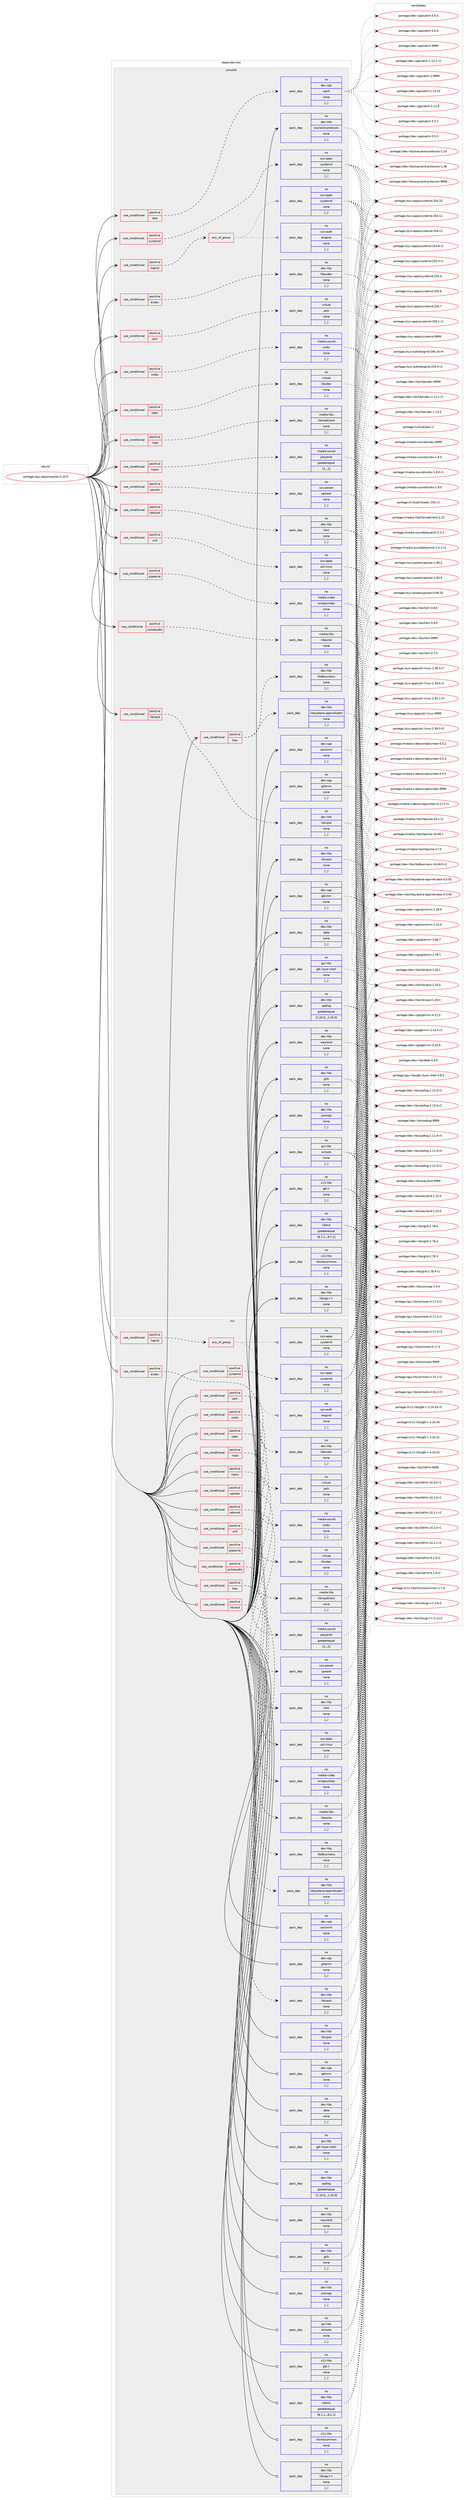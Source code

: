 digraph prolog {

# *************
# Graph options
# *************

newrank=true;
concentrate=true;
compound=true;
graph [rankdir=LR,fontname=Helvetica,fontsize=10,ranksep=1.5];#, ranksep=2.5, nodesep=0.2];
edge  [arrowhead=vee];
node  [fontname=Helvetica,fontsize=10];

# **********
# The ebuild
# **********

subgraph cluster_leftcol {
color=gray;
rank=same;
label=<<i>ebuild</i>>;
id [label="portage://gui-apps/waybar-0.10.0", color=red, width=4, href="../gui-apps/waybar-0.10.0.svg"];
}

# ****************
# The dependencies
# ****************

subgraph cluster_midcol {
color=gray;
label=<<i>dependencies</i>>;
subgraph cluster_compile {
fillcolor="#eeeeee";
style=filled;
label=<<i>compile</i>>;
subgraph cond64728 {
dependency237836 [label=<<TABLE BORDER="0" CELLBORDER="1" CELLSPACING="0" CELLPADDING="4"><TR><TD ROWSPAN="3" CELLPADDING="10">use_conditional</TD></TR><TR><TD>positive</TD></TR><TR><TD>evdev</TD></TR></TABLE>>, shape=none, color=red];
subgraph pack171571 {
dependency237837 [label=<<TABLE BORDER="0" CELLBORDER="1" CELLSPACING="0" CELLPADDING="4" WIDTH="220"><TR><TD ROWSPAN="6" CELLPADDING="30">pack_dep</TD></TR><TR><TD WIDTH="110">no</TD></TR><TR><TD>dev-libs</TD></TR><TR><TD>libevdev</TD></TR><TR><TD>none</TD></TR><TR><TD>[,,]</TD></TR></TABLE>>, shape=none, color=blue];
}
dependency237836:e -> dependency237837:w [weight=20,style="dashed",arrowhead="vee"];
}
id:e -> dependency237836:w [weight=20,style="solid",arrowhead="vee"];
subgraph cond64729 {
dependency237838 [label=<<TABLE BORDER="0" CELLBORDER="1" CELLSPACING="0" CELLPADDING="4"><TR><TD ROWSPAN="3" CELLPADDING="10">use_conditional</TD></TR><TR><TD>positive</TD></TR><TR><TD>jack</TD></TR></TABLE>>, shape=none, color=red];
subgraph pack171572 {
dependency237839 [label=<<TABLE BORDER="0" CELLBORDER="1" CELLSPACING="0" CELLPADDING="4" WIDTH="220"><TR><TD ROWSPAN="6" CELLPADDING="30">pack_dep</TD></TR><TR><TD WIDTH="110">no</TD></TR><TR><TD>virtual</TD></TR><TR><TD>jack</TD></TR><TR><TD>none</TD></TR><TR><TD>[,,]</TD></TR></TABLE>>, shape=none, color=blue];
}
dependency237838:e -> dependency237839:w [weight=20,style="dashed",arrowhead="vee"];
}
id:e -> dependency237838:w [weight=20,style="solid",arrowhead="vee"];
subgraph cond64730 {
dependency237840 [label=<<TABLE BORDER="0" CELLBORDER="1" CELLSPACING="0" CELLPADDING="4"><TR><TD ROWSPAN="3" CELLPADDING="10">use_conditional</TD></TR><TR><TD>positive</TD></TR><TR><TD>libinput</TD></TR></TABLE>>, shape=none, color=red];
subgraph pack171573 {
dependency237841 [label=<<TABLE BORDER="0" CELLBORDER="1" CELLSPACING="0" CELLPADDING="4" WIDTH="220"><TR><TD ROWSPAN="6" CELLPADDING="30">pack_dep</TD></TR><TR><TD WIDTH="110">no</TD></TR><TR><TD>dev-libs</TD></TR><TR><TD>libinput</TD></TR><TR><TD>none</TD></TR><TR><TD>[,,]</TD></TR></TABLE>>, shape=none, color=blue];
}
dependency237840:e -> dependency237841:w [weight=20,style="dashed",arrowhead="vee"];
}
id:e -> dependency237840:w [weight=20,style="solid",arrowhead="vee"];
subgraph cond64731 {
dependency237842 [label=<<TABLE BORDER="0" CELLBORDER="1" CELLSPACING="0" CELLPADDING="4"><TR><TD ROWSPAN="3" CELLPADDING="10">use_conditional</TD></TR><TR><TD>positive</TD></TR><TR><TD>logind</TD></TR></TABLE>>, shape=none, color=red];
subgraph any1385 {
dependency237843 [label=<<TABLE BORDER="0" CELLBORDER="1" CELLSPACING="0" CELLPADDING="4"><TR><TD CELLPADDING="10">any_of_group</TD></TR></TABLE>>, shape=none, color=red];subgraph pack171574 {
dependency237844 [label=<<TABLE BORDER="0" CELLBORDER="1" CELLSPACING="0" CELLPADDING="4" WIDTH="220"><TR><TD ROWSPAN="6" CELLPADDING="30">pack_dep</TD></TR><TR><TD WIDTH="110">no</TD></TR><TR><TD>sys-apps</TD></TR><TR><TD>systemd</TD></TR><TR><TD>none</TD></TR><TR><TD>[,,]</TD></TR></TABLE>>, shape=none, color=blue];
}
dependency237843:e -> dependency237844:w [weight=20,style="dotted",arrowhead="oinv"];
subgraph pack171575 {
dependency237845 [label=<<TABLE BORDER="0" CELLBORDER="1" CELLSPACING="0" CELLPADDING="4" WIDTH="220"><TR><TD ROWSPAN="6" CELLPADDING="30">pack_dep</TD></TR><TR><TD WIDTH="110">no</TD></TR><TR><TD>sys-auth</TD></TR><TR><TD>elogind</TD></TR><TR><TD>none</TD></TR><TR><TD>[,,]</TD></TR></TABLE>>, shape=none, color=blue];
}
dependency237843:e -> dependency237845:w [weight=20,style="dotted",arrowhead="oinv"];
}
dependency237842:e -> dependency237843:w [weight=20,style="dashed",arrowhead="vee"];
}
id:e -> dependency237842:w [weight=20,style="solid",arrowhead="vee"];
subgraph cond64732 {
dependency237846 [label=<<TABLE BORDER="0" CELLBORDER="1" CELLSPACING="0" CELLPADDING="4"><TR><TD ROWSPAN="3" CELLPADDING="10">use_conditional</TD></TR><TR><TD>positive</TD></TR><TR><TD>mpd</TD></TR></TABLE>>, shape=none, color=red];
subgraph pack171576 {
dependency237847 [label=<<TABLE BORDER="0" CELLBORDER="1" CELLSPACING="0" CELLPADDING="4" WIDTH="220"><TR><TD ROWSPAN="6" CELLPADDING="30">pack_dep</TD></TR><TR><TD WIDTH="110">no</TD></TR><TR><TD>media-libs</TD></TR><TR><TD>libmpdclient</TD></TR><TR><TD>none</TD></TR><TR><TD>[,,]</TD></TR></TABLE>>, shape=none, color=blue];
}
dependency237846:e -> dependency237847:w [weight=20,style="dashed",arrowhead="vee"];
}
id:e -> dependency237846:w [weight=20,style="solid",arrowhead="vee"];
subgraph cond64733 {
dependency237848 [label=<<TABLE BORDER="0" CELLBORDER="1" CELLSPACING="0" CELLPADDING="4"><TR><TD ROWSPAN="3" CELLPADDING="10">use_conditional</TD></TR><TR><TD>positive</TD></TR><TR><TD>mpris</TD></TR></TABLE>>, shape=none, color=red];
subgraph pack171577 {
dependency237849 [label=<<TABLE BORDER="0" CELLBORDER="1" CELLSPACING="0" CELLPADDING="4" WIDTH="220"><TR><TD ROWSPAN="6" CELLPADDING="30">pack_dep</TD></TR><TR><TD WIDTH="110">no</TD></TR><TR><TD>media-sound</TD></TR><TR><TD>playerctl</TD></TR><TR><TD>greaterequal</TD></TR><TR><TD>[2,,,2]</TD></TR></TABLE>>, shape=none, color=blue];
}
dependency237848:e -> dependency237849:w [weight=20,style="dashed",arrowhead="vee"];
}
id:e -> dependency237848:w [weight=20,style="solid",arrowhead="vee"];
subgraph cond64734 {
dependency237850 [label=<<TABLE BORDER="0" CELLBORDER="1" CELLSPACING="0" CELLPADDING="4"><TR><TD ROWSPAN="3" CELLPADDING="10">use_conditional</TD></TR><TR><TD>positive</TD></TR><TR><TD>network</TD></TR></TABLE>>, shape=none, color=red];
subgraph pack171578 {
dependency237851 [label=<<TABLE BORDER="0" CELLBORDER="1" CELLSPACING="0" CELLPADDING="4" WIDTH="220"><TR><TD ROWSPAN="6" CELLPADDING="30">pack_dep</TD></TR><TR><TD WIDTH="110">no</TD></TR><TR><TD>dev-libs</TD></TR><TR><TD>libnl</TD></TR><TR><TD>none</TD></TR><TR><TD>[,,]</TD></TR></TABLE>>, shape=none, color=blue];
}
dependency237850:e -> dependency237851:w [weight=20,style="dashed",arrowhead="vee"];
}
id:e -> dependency237850:w [weight=20,style="solid",arrowhead="vee"];
subgraph cond64735 {
dependency237852 [label=<<TABLE BORDER="0" CELLBORDER="1" CELLSPACING="0" CELLPADDING="4"><TR><TD ROWSPAN="3" CELLPADDING="10">use_conditional</TD></TR><TR><TD>positive</TD></TR><TR><TD>pipewire</TD></TR></TABLE>>, shape=none, color=red];
subgraph pack171579 {
dependency237853 [label=<<TABLE BORDER="0" CELLBORDER="1" CELLSPACING="0" CELLPADDING="4" WIDTH="220"><TR><TD ROWSPAN="6" CELLPADDING="30">pack_dep</TD></TR><TR><TD WIDTH="110">no</TD></TR><TR><TD>media-video</TD></TR><TR><TD>wireplumber</TD></TR><TR><TD>none</TD></TR><TR><TD>[,,]</TD></TR></TABLE>>, shape=none, color=blue];
}
dependency237852:e -> dependency237853:w [weight=20,style="dashed",arrowhead="vee"];
}
id:e -> dependency237852:w [weight=20,style="solid",arrowhead="vee"];
subgraph cond64736 {
dependency237854 [label=<<TABLE BORDER="0" CELLBORDER="1" CELLSPACING="0" CELLPADDING="4"><TR><TD ROWSPAN="3" CELLPADDING="10">use_conditional</TD></TR><TR><TD>positive</TD></TR><TR><TD>pulseaudio</TD></TR></TABLE>>, shape=none, color=red];
subgraph pack171580 {
dependency237855 [label=<<TABLE BORDER="0" CELLBORDER="1" CELLSPACING="0" CELLPADDING="4" WIDTH="220"><TR><TD ROWSPAN="6" CELLPADDING="30">pack_dep</TD></TR><TR><TD WIDTH="110">no</TD></TR><TR><TD>media-libs</TD></TR><TR><TD>libpulse</TD></TR><TR><TD>none</TD></TR><TR><TD>[,,]</TD></TR></TABLE>>, shape=none, color=blue];
}
dependency237854:e -> dependency237855:w [weight=20,style="dashed",arrowhead="vee"];
}
id:e -> dependency237854:w [weight=20,style="solid",arrowhead="vee"];
subgraph cond64737 {
dependency237856 [label=<<TABLE BORDER="0" CELLBORDER="1" CELLSPACING="0" CELLPADDING="4"><TR><TD ROWSPAN="3" CELLPADDING="10">use_conditional</TD></TR><TR><TD>positive</TD></TR><TR><TD>sndio</TD></TR></TABLE>>, shape=none, color=red];
subgraph pack171581 {
dependency237857 [label=<<TABLE BORDER="0" CELLBORDER="1" CELLSPACING="0" CELLPADDING="4" WIDTH="220"><TR><TD ROWSPAN="6" CELLPADDING="30">pack_dep</TD></TR><TR><TD WIDTH="110">no</TD></TR><TR><TD>media-sound</TD></TR><TR><TD>sndio</TD></TR><TR><TD>none</TD></TR><TR><TD>[,,]</TD></TR></TABLE>>, shape=none, color=blue];
}
dependency237856:e -> dependency237857:w [weight=20,style="dashed",arrowhead="vee"];
}
id:e -> dependency237856:w [weight=20,style="solid",arrowhead="vee"];
subgraph cond64738 {
dependency237858 [label=<<TABLE BORDER="0" CELLBORDER="1" CELLSPACING="0" CELLPADDING="4"><TR><TD ROWSPAN="3" CELLPADDING="10">use_conditional</TD></TR><TR><TD>positive</TD></TR><TR><TD>systemd</TD></TR></TABLE>>, shape=none, color=red];
subgraph pack171582 {
dependency237859 [label=<<TABLE BORDER="0" CELLBORDER="1" CELLSPACING="0" CELLPADDING="4" WIDTH="220"><TR><TD ROWSPAN="6" CELLPADDING="30">pack_dep</TD></TR><TR><TD WIDTH="110">no</TD></TR><TR><TD>sys-apps</TD></TR><TR><TD>systemd</TD></TR><TR><TD>none</TD></TR><TR><TD>[,,]</TD></TR></TABLE>>, shape=none, color=blue];
}
dependency237858:e -> dependency237859:w [weight=20,style="dashed",arrowhead="vee"];
}
id:e -> dependency237858:w [weight=20,style="solid",arrowhead="vee"];
subgraph cond64739 {
dependency237860 [label=<<TABLE BORDER="0" CELLBORDER="1" CELLSPACING="0" CELLPADDING="4"><TR><TD ROWSPAN="3" CELLPADDING="10">use_conditional</TD></TR><TR><TD>positive</TD></TR><TR><TD>test</TD></TR></TABLE>>, shape=none, color=red];
subgraph pack171583 {
dependency237861 [label=<<TABLE BORDER="0" CELLBORDER="1" CELLSPACING="0" CELLPADDING="4" WIDTH="220"><TR><TD ROWSPAN="6" CELLPADDING="30">pack_dep</TD></TR><TR><TD WIDTH="110">no</TD></TR><TR><TD>dev-cpp</TD></TR><TR><TD>catch</TD></TR><TR><TD>none</TD></TR><TR><TD>[,,]</TD></TR></TABLE>>, shape=none, color=blue];
}
dependency237860:e -> dependency237861:w [weight=20,style="dashed",arrowhead="vee"];
}
id:e -> dependency237860:w [weight=20,style="solid",arrowhead="vee"];
subgraph cond64740 {
dependency237862 [label=<<TABLE BORDER="0" CELLBORDER="1" CELLSPACING="0" CELLPADDING="4"><TR><TD ROWSPAN="3" CELLPADDING="10">use_conditional</TD></TR><TR><TD>positive</TD></TR><TR><TD>tray</TD></TR></TABLE>>, shape=none, color=red];
subgraph pack171584 {
dependency237863 [label=<<TABLE BORDER="0" CELLBORDER="1" CELLSPACING="0" CELLPADDING="4" WIDTH="220"><TR><TD ROWSPAN="6" CELLPADDING="30">pack_dep</TD></TR><TR><TD WIDTH="110">no</TD></TR><TR><TD>dev-libs</TD></TR><TR><TD>libdbusmenu</TD></TR><TR><TD>none</TD></TR><TR><TD>[,,]</TD></TR></TABLE>>, shape=none, color=blue];
}
dependency237862:e -> dependency237863:w [weight=20,style="dashed",arrowhead="vee"];
subgraph pack171585 {
dependency237864 [label=<<TABLE BORDER="0" CELLBORDER="1" CELLSPACING="0" CELLPADDING="4" WIDTH="220"><TR><TD ROWSPAN="6" CELLPADDING="30">pack_dep</TD></TR><TR><TD WIDTH="110">no</TD></TR><TR><TD>dev-libs</TD></TR><TR><TD>libayatana-appindicator</TD></TR><TR><TD>none</TD></TR><TR><TD>[,,]</TD></TR></TABLE>>, shape=none, color=blue];
}
dependency237862:e -> dependency237864:w [weight=20,style="dashed",arrowhead="vee"];
}
id:e -> dependency237862:w [weight=20,style="solid",arrowhead="vee"];
subgraph cond64741 {
dependency237865 [label=<<TABLE BORDER="0" CELLBORDER="1" CELLSPACING="0" CELLPADDING="4"><TR><TD ROWSPAN="3" CELLPADDING="10">use_conditional</TD></TR><TR><TD>positive</TD></TR><TR><TD>udev</TD></TR></TABLE>>, shape=none, color=red];
subgraph pack171586 {
dependency237866 [label=<<TABLE BORDER="0" CELLBORDER="1" CELLSPACING="0" CELLPADDING="4" WIDTH="220"><TR><TD ROWSPAN="6" CELLPADDING="30">pack_dep</TD></TR><TR><TD WIDTH="110">no</TD></TR><TR><TD>virtual</TD></TR><TR><TD>libudev</TD></TR><TR><TD>none</TD></TR><TR><TD>[,,]</TD></TR></TABLE>>, shape=none, color=blue];
}
dependency237865:e -> dependency237866:w [weight=20,style="dashed",arrowhead="vee"];
}
id:e -> dependency237865:w [weight=20,style="solid",arrowhead="vee"];
subgraph cond64742 {
dependency237867 [label=<<TABLE BORDER="0" CELLBORDER="1" CELLSPACING="0" CELLPADDING="4"><TR><TD ROWSPAN="3" CELLPADDING="10">use_conditional</TD></TR><TR><TD>positive</TD></TR><TR><TD>upower</TD></TR></TABLE>>, shape=none, color=red];
subgraph pack171587 {
dependency237868 [label=<<TABLE BORDER="0" CELLBORDER="1" CELLSPACING="0" CELLPADDING="4" WIDTH="220"><TR><TD ROWSPAN="6" CELLPADDING="30">pack_dep</TD></TR><TR><TD WIDTH="110">no</TD></TR><TR><TD>sys-power</TD></TR><TR><TD>upower</TD></TR><TR><TD>none</TD></TR><TR><TD>[,,]</TD></TR></TABLE>>, shape=none, color=blue];
}
dependency237867:e -> dependency237868:w [weight=20,style="dashed",arrowhead="vee"];
}
id:e -> dependency237867:w [weight=20,style="solid",arrowhead="vee"];
subgraph cond64743 {
dependency237869 [label=<<TABLE BORDER="0" CELLBORDER="1" CELLSPACING="0" CELLPADDING="4"><TR><TD ROWSPAN="3" CELLPADDING="10">use_conditional</TD></TR><TR><TD>positive</TD></TR><TR><TD>wifi</TD></TR></TABLE>>, shape=none, color=red];
subgraph pack171588 {
dependency237870 [label=<<TABLE BORDER="0" CELLBORDER="1" CELLSPACING="0" CELLPADDING="4" WIDTH="220"><TR><TD ROWSPAN="6" CELLPADDING="30">pack_dep</TD></TR><TR><TD WIDTH="110">no</TD></TR><TR><TD>sys-apps</TD></TR><TR><TD>util-linux</TD></TR><TR><TD>none</TD></TR><TR><TD>[,,]</TD></TR></TABLE>>, shape=none, color=blue];
}
dependency237869:e -> dependency237870:w [weight=20,style="dashed",arrowhead="vee"];
}
id:e -> dependency237869:w [weight=20,style="solid",arrowhead="vee"];
subgraph pack171589 {
dependency237871 [label=<<TABLE BORDER="0" CELLBORDER="1" CELLSPACING="0" CELLPADDING="4" WIDTH="220"><TR><TD ROWSPAN="6" CELLPADDING="30">pack_dep</TD></TR><TR><TD WIDTH="110">no</TD></TR><TR><TD>dev-cpp</TD></TR><TR><TD>cairomm</TD></TR><TR><TD>none</TD></TR><TR><TD>[,,]</TD></TR></TABLE>>, shape=none, color=blue];
}
id:e -> dependency237871:w [weight=20,style="solid",arrowhead="vee"];
subgraph pack171590 {
dependency237872 [label=<<TABLE BORDER="0" CELLBORDER="1" CELLSPACING="0" CELLPADDING="4" WIDTH="220"><TR><TD ROWSPAN="6" CELLPADDING="30">pack_dep</TD></TR><TR><TD WIDTH="110">no</TD></TR><TR><TD>dev-cpp</TD></TR><TR><TD>glibmm</TD></TR><TR><TD>none</TD></TR><TR><TD>[,,]</TD></TR></TABLE>>, shape=none, color=blue];
}
id:e -> dependency237872:w [weight=20,style="solid",arrowhead="vee"];
subgraph pack171591 {
dependency237873 [label=<<TABLE BORDER="0" CELLBORDER="1" CELLSPACING="0" CELLPADDING="4" WIDTH="220"><TR><TD ROWSPAN="6" CELLPADDING="30">pack_dep</TD></TR><TR><TD WIDTH="110">no</TD></TR><TR><TD>dev-cpp</TD></TR><TR><TD>gtkmm</TD></TR><TR><TD>none</TD></TR><TR><TD>[,,]</TD></TR></TABLE>>, shape=none, color=blue];
}
id:e -> dependency237873:w [weight=20,style="solid",arrowhead="vee"];
subgraph pack171592 {
dependency237874 [label=<<TABLE BORDER="0" CELLBORDER="1" CELLSPACING="0" CELLPADDING="4" WIDTH="220"><TR><TD ROWSPAN="6" CELLPADDING="30">pack_dep</TD></TR><TR><TD WIDTH="110">no</TD></TR><TR><TD>dev-libs</TD></TR><TR><TD>date</TD></TR><TR><TD>none</TD></TR><TR><TD>[,,]</TD></TR></TABLE>>, shape=none, color=blue];
}
id:e -> dependency237874:w [weight=20,style="solid",arrowhead="vee"];
subgraph pack171593 {
dependency237875 [label=<<TABLE BORDER="0" CELLBORDER="1" CELLSPACING="0" CELLPADDING="4" WIDTH="220"><TR><TD ROWSPAN="6" CELLPADDING="30">pack_dep</TD></TR><TR><TD WIDTH="110">no</TD></TR><TR><TD>dev-libs</TD></TR><TR><TD>glib</TD></TR><TR><TD>none</TD></TR><TR><TD>[,,]</TD></TR></TABLE>>, shape=none, color=blue];
}
id:e -> dependency237875:w [weight=20,style="solid",arrowhead="vee"];
subgraph pack171594 {
dependency237876 [label=<<TABLE BORDER="0" CELLBORDER="1" CELLSPACING="0" CELLPADDING="4" WIDTH="220"><TR><TD ROWSPAN="6" CELLPADDING="30">pack_dep</TD></TR><TR><TD WIDTH="110">no</TD></TR><TR><TD>dev-libs</TD></TR><TR><TD>jsoncpp</TD></TR><TR><TD>none</TD></TR><TR><TD>[,,]</TD></TR></TABLE>>, shape=none, color=blue];
}
id:e -> dependency237876:w [weight=20,style="solid",arrowhead="vee"];
subgraph pack171595 {
dependency237877 [label=<<TABLE BORDER="0" CELLBORDER="1" CELLSPACING="0" CELLPADDING="4" WIDTH="220"><TR><TD ROWSPAN="6" CELLPADDING="30">pack_dep</TD></TR><TR><TD WIDTH="110">no</TD></TR><TR><TD>dev-libs</TD></TR><TR><TD>libfmt</TD></TR><TR><TD>greaterequal</TD></TR><TR><TD>[8.1.1,,,8.1.1]</TD></TR></TABLE>>, shape=none, color=blue];
}
id:e -> dependency237877:w [weight=20,style="solid",arrowhead="vee"];
subgraph pack171596 {
dependency237878 [label=<<TABLE BORDER="0" CELLBORDER="1" CELLSPACING="0" CELLPADDING="4" WIDTH="220"><TR><TD ROWSPAN="6" CELLPADDING="30">pack_dep</TD></TR><TR><TD WIDTH="110">no</TD></TR><TR><TD>dev-libs</TD></TR><TR><TD>libinput</TD></TR><TR><TD>none</TD></TR><TR><TD>[,,]</TD></TR></TABLE>>, shape=none, color=blue];
}
id:e -> dependency237878:w [weight=20,style="solid",arrowhead="vee"];
subgraph pack171597 {
dependency237879 [label=<<TABLE BORDER="0" CELLBORDER="1" CELLSPACING="0" CELLPADDING="4" WIDTH="220"><TR><TD ROWSPAN="6" CELLPADDING="30">pack_dep</TD></TR><TR><TD WIDTH="110">no</TD></TR><TR><TD>dev-libs</TD></TR><TR><TD>libsigc++</TD></TR><TR><TD>none</TD></TR><TR><TD>[,,]</TD></TR></TABLE>>, shape=none, color=blue];
}
id:e -> dependency237879:w [weight=20,style="solid",arrowhead="vee"];
subgraph pack171598 {
dependency237880 [label=<<TABLE BORDER="0" CELLBORDER="1" CELLSPACING="0" CELLPADDING="4" WIDTH="220"><TR><TD ROWSPAN="6" CELLPADDING="30">pack_dep</TD></TR><TR><TD WIDTH="110">no</TD></TR><TR><TD>dev-libs</TD></TR><TR><TD>spdlog</TD></TR><TR><TD>greaterequal</TD></TR><TR><TD>[1.10.0,,,1.10.0]</TD></TR></TABLE>>, shape=none, color=blue];
}
id:e -> dependency237880:w [weight=20,style="solid",arrowhead="vee"];
subgraph pack171599 {
dependency237881 [label=<<TABLE BORDER="0" CELLBORDER="1" CELLSPACING="0" CELLPADDING="4" WIDTH="220"><TR><TD ROWSPAN="6" CELLPADDING="30">pack_dep</TD></TR><TR><TD WIDTH="110">no</TD></TR><TR><TD>dev-libs</TD></TR><TR><TD>wayland</TD></TR><TR><TD>none</TD></TR><TR><TD>[,,]</TD></TR></TABLE>>, shape=none, color=blue];
}
id:e -> dependency237881:w [weight=20,style="solid",arrowhead="vee"];
subgraph pack171600 {
dependency237882 [label=<<TABLE BORDER="0" CELLBORDER="1" CELLSPACING="0" CELLPADDING="4" WIDTH="220"><TR><TD ROWSPAN="6" CELLPADDING="30">pack_dep</TD></TR><TR><TD WIDTH="110">no</TD></TR><TR><TD>dev-libs</TD></TR><TR><TD>wayland-protocols</TD></TR><TR><TD>none</TD></TR><TR><TD>[,,]</TD></TR></TABLE>>, shape=none, color=blue];
}
id:e -> dependency237882:w [weight=20,style="solid",arrowhead="vee"];
subgraph pack171601 {
dependency237883 [label=<<TABLE BORDER="0" CELLBORDER="1" CELLSPACING="0" CELLPADDING="4" WIDTH="220"><TR><TD ROWSPAN="6" CELLPADDING="30">pack_dep</TD></TR><TR><TD WIDTH="110">no</TD></TR><TR><TD>gui-libs</TD></TR><TR><TD>gtk-layer-shell</TD></TR><TR><TD>none</TD></TR><TR><TD>[,,]</TD></TR></TABLE>>, shape=none, color=blue];
}
id:e -> dependency237883:w [weight=20,style="solid",arrowhead="vee"];
subgraph pack171602 {
dependency237884 [label=<<TABLE BORDER="0" CELLBORDER="1" CELLSPACING="0" CELLPADDING="4" WIDTH="220"><TR><TD ROWSPAN="6" CELLPADDING="30">pack_dep</TD></TR><TR><TD WIDTH="110">no</TD></TR><TR><TD>gui-libs</TD></TR><TR><TD>wlroots</TD></TR><TR><TD>none</TD></TR><TR><TD>[,,]</TD></TR></TABLE>>, shape=none, color=blue];
}
id:e -> dependency237884:w [weight=20,style="solid",arrowhead="vee"];
subgraph pack171603 {
dependency237885 [label=<<TABLE BORDER="0" CELLBORDER="1" CELLSPACING="0" CELLPADDING="4" WIDTH="220"><TR><TD ROWSPAN="6" CELLPADDING="30">pack_dep</TD></TR><TR><TD WIDTH="110">no</TD></TR><TR><TD>x11-libs</TD></TR><TR><TD>gtk+</TD></TR><TR><TD>none</TD></TR><TR><TD>[,,]</TD></TR></TABLE>>, shape=none, color=blue];
}
id:e -> dependency237885:w [weight=20,style="solid",arrowhead="vee"];
subgraph pack171604 {
dependency237886 [label=<<TABLE BORDER="0" CELLBORDER="1" CELLSPACING="0" CELLPADDING="4" WIDTH="220"><TR><TD ROWSPAN="6" CELLPADDING="30">pack_dep</TD></TR><TR><TD WIDTH="110">no</TD></TR><TR><TD>x11-libs</TD></TR><TR><TD>libxkbcommon</TD></TR><TR><TD>none</TD></TR><TR><TD>[,,]</TD></TR></TABLE>>, shape=none, color=blue];
}
id:e -> dependency237886:w [weight=20,style="solid",arrowhead="vee"];
}
subgraph cluster_compileandrun {
fillcolor="#eeeeee";
style=filled;
label=<<i>compile and run</i>>;
}
subgraph cluster_run {
fillcolor="#eeeeee";
style=filled;
label=<<i>run</i>>;
subgraph cond64744 {
dependency237887 [label=<<TABLE BORDER="0" CELLBORDER="1" CELLSPACING="0" CELLPADDING="4"><TR><TD ROWSPAN="3" CELLPADDING="10">use_conditional</TD></TR><TR><TD>positive</TD></TR><TR><TD>evdev</TD></TR></TABLE>>, shape=none, color=red];
subgraph pack171605 {
dependency237888 [label=<<TABLE BORDER="0" CELLBORDER="1" CELLSPACING="0" CELLPADDING="4" WIDTH="220"><TR><TD ROWSPAN="6" CELLPADDING="30">pack_dep</TD></TR><TR><TD WIDTH="110">no</TD></TR><TR><TD>dev-libs</TD></TR><TR><TD>libevdev</TD></TR><TR><TD>none</TD></TR><TR><TD>[,,]</TD></TR></TABLE>>, shape=none, color=blue];
}
dependency237887:e -> dependency237888:w [weight=20,style="dashed",arrowhead="vee"];
}
id:e -> dependency237887:w [weight=20,style="solid",arrowhead="odot"];
subgraph cond64745 {
dependency237889 [label=<<TABLE BORDER="0" CELLBORDER="1" CELLSPACING="0" CELLPADDING="4"><TR><TD ROWSPAN="3" CELLPADDING="10">use_conditional</TD></TR><TR><TD>positive</TD></TR><TR><TD>jack</TD></TR></TABLE>>, shape=none, color=red];
subgraph pack171606 {
dependency237890 [label=<<TABLE BORDER="0" CELLBORDER="1" CELLSPACING="0" CELLPADDING="4" WIDTH="220"><TR><TD ROWSPAN="6" CELLPADDING="30">pack_dep</TD></TR><TR><TD WIDTH="110">no</TD></TR><TR><TD>virtual</TD></TR><TR><TD>jack</TD></TR><TR><TD>none</TD></TR><TR><TD>[,,]</TD></TR></TABLE>>, shape=none, color=blue];
}
dependency237889:e -> dependency237890:w [weight=20,style="dashed",arrowhead="vee"];
}
id:e -> dependency237889:w [weight=20,style="solid",arrowhead="odot"];
subgraph cond64746 {
dependency237891 [label=<<TABLE BORDER="0" CELLBORDER="1" CELLSPACING="0" CELLPADDING="4"><TR><TD ROWSPAN="3" CELLPADDING="10">use_conditional</TD></TR><TR><TD>positive</TD></TR><TR><TD>libinput</TD></TR></TABLE>>, shape=none, color=red];
subgraph pack171607 {
dependency237892 [label=<<TABLE BORDER="0" CELLBORDER="1" CELLSPACING="0" CELLPADDING="4" WIDTH="220"><TR><TD ROWSPAN="6" CELLPADDING="30">pack_dep</TD></TR><TR><TD WIDTH="110">no</TD></TR><TR><TD>dev-libs</TD></TR><TR><TD>libinput</TD></TR><TR><TD>none</TD></TR><TR><TD>[,,]</TD></TR></TABLE>>, shape=none, color=blue];
}
dependency237891:e -> dependency237892:w [weight=20,style="dashed",arrowhead="vee"];
}
id:e -> dependency237891:w [weight=20,style="solid",arrowhead="odot"];
subgraph cond64747 {
dependency237893 [label=<<TABLE BORDER="0" CELLBORDER="1" CELLSPACING="0" CELLPADDING="4"><TR><TD ROWSPAN="3" CELLPADDING="10">use_conditional</TD></TR><TR><TD>positive</TD></TR><TR><TD>logind</TD></TR></TABLE>>, shape=none, color=red];
subgraph any1386 {
dependency237894 [label=<<TABLE BORDER="0" CELLBORDER="1" CELLSPACING="0" CELLPADDING="4"><TR><TD CELLPADDING="10">any_of_group</TD></TR></TABLE>>, shape=none, color=red];subgraph pack171608 {
dependency237895 [label=<<TABLE BORDER="0" CELLBORDER="1" CELLSPACING="0" CELLPADDING="4" WIDTH="220"><TR><TD ROWSPAN="6" CELLPADDING="30">pack_dep</TD></TR><TR><TD WIDTH="110">no</TD></TR><TR><TD>sys-apps</TD></TR><TR><TD>systemd</TD></TR><TR><TD>none</TD></TR><TR><TD>[,,]</TD></TR></TABLE>>, shape=none, color=blue];
}
dependency237894:e -> dependency237895:w [weight=20,style="dotted",arrowhead="oinv"];
subgraph pack171609 {
dependency237896 [label=<<TABLE BORDER="0" CELLBORDER="1" CELLSPACING="0" CELLPADDING="4" WIDTH="220"><TR><TD ROWSPAN="6" CELLPADDING="30">pack_dep</TD></TR><TR><TD WIDTH="110">no</TD></TR><TR><TD>sys-auth</TD></TR><TR><TD>elogind</TD></TR><TR><TD>none</TD></TR><TR><TD>[,,]</TD></TR></TABLE>>, shape=none, color=blue];
}
dependency237894:e -> dependency237896:w [weight=20,style="dotted",arrowhead="oinv"];
}
dependency237893:e -> dependency237894:w [weight=20,style="dashed",arrowhead="vee"];
}
id:e -> dependency237893:w [weight=20,style="solid",arrowhead="odot"];
subgraph cond64748 {
dependency237897 [label=<<TABLE BORDER="0" CELLBORDER="1" CELLSPACING="0" CELLPADDING="4"><TR><TD ROWSPAN="3" CELLPADDING="10">use_conditional</TD></TR><TR><TD>positive</TD></TR><TR><TD>mpd</TD></TR></TABLE>>, shape=none, color=red];
subgraph pack171610 {
dependency237898 [label=<<TABLE BORDER="0" CELLBORDER="1" CELLSPACING="0" CELLPADDING="4" WIDTH="220"><TR><TD ROWSPAN="6" CELLPADDING="30">pack_dep</TD></TR><TR><TD WIDTH="110">no</TD></TR><TR><TD>media-libs</TD></TR><TR><TD>libmpdclient</TD></TR><TR><TD>none</TD></TR><TR><TD>[,,]</TD></TR></TABLE>>, shape=none, color=blue];
}
dependency237897:e -> dependency237898:w [weight=20,style="dashed",arrowhead="vee"];
}
id:e -> dependency237897:w [weight=20,style="solid",arrowhead="odot"];
subgraph cond64749 {
dependency237899 [label=<<TABLE BORDER="0" CELLBORDER="1" CELLSPACING="0" CELLPADDING="4"><TR><TD ROWSPAN="3" CELLPADDING="10">use_conditional</TD></TR><TR><TD>positive</TD></TR><TR><TD>mpris</TD></TR></TABLE>>, shape=none, color=red];
subgraph pack171611 {
dependency237900 [label=<<TABLE BORDER="0" CELLBORDER="1" CELLSPACING="0" CELLPADDING="4" WIDTH="220"><TR><TD ROWSPAN="6" CELLPADDING="30">pack_dep</TD></TR><TR><TD WIDTH="110">no</TD></TR><TR><TD>media-sound</TD></TR><TR><TD>playerctl</TD></TR><TR><TD>greaterequal</TD></TR><TR><TD>[2,,,2]</TD></TR></TABLE>>, shape=none, color=blue];
}
dependency237899:e -> dependency237900:w [weight=20,style="dashed",arrowhead="vee"];
}
id:e -> dependency237899:w [weight=20,style="solid",arrowhead="odot"];
subgraph cond64750 {
dependency237901 [label=<<TABLE BORDER="0" CELLBORDER="1" CELLSPACING="0" CELLPADDING="4"><TR><TD ROWSPAN="3" CELLPADDING="10">use_conditional</TD></TR><TR><TD>positive</TD></TR><TR><TD>network</TD></TR></TABLE>>, shape=none, color=red];
subgraph pack171612 {
dependency237902 [label=<<TABLE BORDER="0" CELLBORDER="1" CELLSPACING="0" CELLPADDING="4" WIDTH="220"><TR><TD ROWSPAN="6" CELLPADDING="30">pack_dep</TD></TR><TR><TD WIDTH="110">no</TD></TR><TR><TD>dev-libs</TD></TR><TR><TD>libnl</TD></TR><TR><TD>none</TD></TR><TR><TD>[,,]</TD></TR></TABLE>>, shape=none, color=blue];
}
dependency237901:e -> dependency237902:w [weight=20,style="dashed",arrowhead="vee"];
}
id:e -> dependency237901:w [weight=20,style="solid",arrowhead="odot"];
subgraph cond64751 {
dependency237903 [label=<<TABLE BORDER="0" CELLBORDER="1" CELLSPACING="0" CELLPADDING="4"><TR><TD ROWSPAN="3" CELLPADDING="10">use_conditional</TD></TR><TR><TD>positive</TD></TR><TR><TD>pipewire</TD></TR></TABLE>>, shape=none, color=red];
subgraph pack171613 {
dependency237904 [label=<<TABLE BORDER="0" CELLBORDER="1" CELLSPACING="0" CELLPADDING="4" WIDTH="220"><TR><TD ROWSPAN="6" CELLPADDING="30">pack_dep</TD></TR><TR><TD WIDTH="110">no</TD></TR><TR><TD>media-video</TD></TR><TR><TD>wireplumber</TD></TR><TR><TD>none</TD></TR><TR><TD>[,,]</TD></TR></TABLE>>, shape=none, color=blue];
}
dependency237903:e -> dependency237904:w [weight=20,style="dashed",arrowhead="vee"];
}
id:e -> dependency237903:w [weight=20,style="solid",arrowhead="odot"];
subgraph cond64752 {
dependency237905 [label=<<TABLE BORDER="0" CELLBORDER="1" CELLSPACING="0" CELLPADDING="4"><TR><TD ROWSPAN="3" CELLPADDING="10">use_conditional</TD></TR><TR><TD>positive</TD></TR><TR><TD>pulseaudio</TD></TR></TABLE>>, shape=none, color=red];
subgraph pack171614 {
dependency237906 [label=<<TABLE BORDER="0" CELLBORDER="1" CELLSPACING="0" CELLPADDING="4" WIDTH="220"><TR><TD ROWSPAN="6" CELLPADDING="30">pack_dep</TD></TR><TR><TD WIDTH="110">no</TD></TR><TR><TD>media-libs</TD></TR><TR><TD>libpulse</TD></TR><TR><TD>none</TD></TR><TR><TD>[,,]</TD></TR></TABLE>>, shape=none, color=blue];
}
dependency237905:e -> dependency237906:w [weight=20,style="dashed",arrowhead="vee"];
}
id:e -> dependency237905:w [weight=20,style="solid",arrowhead="odot"];
subgraph cond64753 {
dependency237907 [label=<<TABLE BORDER="0" CELLBORDER="1" CELLSPACING="0" CELLPADDING="4"><TR><TD ROWSPAN="3" CELLPADDING="10">use_conditional</TD></TR><TR><TD>positive</TD></TR><TR><TD>sndio</TD></TR></TABLE>>, shape=none, color=red];
subgraph pack171615 {
dependency237908 [label=<<TABLE BORDER="0" CELLBORDER="1" CELLSPACING="0" CELLPADDING="4" WIDTH="220"><TR><TD ROWSPAN="6" CELLPADDING="30">pack_dep</TD></TR><TR><TD WIDTH="110">no</TD></TR><TR><TD>media-sound</TD></TR><TR><TD>sndio</TD></TR><TR><TD>none</TD></TR><TR><TD>[,,]</TD></TR></TABLE>>, shape=none, color=blue];
}
dependency237907:e -> dependency237908:w [weight=20,style="dashed",arrowhead="vee"];
}
id:e -> dependency237907:w [weight=20,style="solid",arrowhead="odot"];
subgraph cond64754 {
dependency237909 [label=<<TABLE BORDER="0" CELLBORDER="1" CELLSPACING="0" CELLPADDING="4"><TR><TD ROWSPAN="3" CELLPADDING="10">use_conditional</TD></TR><TR><TD>positive</TD></TR><TR><TD>systemd</TD></TR></TABLE>>, shape=none, color=red];
subgraph pack171616 {
dependency237910 [label=<<TABLE BORDER="0" CELLBORDER="1" CELLSPACING="0" CELLPADDING="4" WIDTH="220"><TR><TD ROWSPAN="6" CELLPADDING="30">pack_dep</TD></TR><TR><TD WIDTH="110">no</TD></TR><TR><TD>sys-apps</TD></TR><TR><TD>systemd</TD></TR><TR><TD>none</TD></TR><TR><TD>[,,]</TD></TR></TABLE>>, shape=none, color=blue];
}
dependency237909:e -> dependency237910:w [weight=20,style="dashed",arrowhead="vee"];
}
id:e -> dependency237909:w [weight=20,style="solid",arrowhead="odot"];
subgraph cond64755 {
dependency237911 [label=<<TABLE BORDER="0" CELLBORDER="1" CELLSPACING="0" CELLPADDING="4"><TR><TD ROWSPAN="3" CELLPADDING="10">use_conditional</TD></TR><TR><TD>positive</TD></TR><TR><TD>tray</TD></TR></TABLE>>, shape=none, color=red];
subgraph pack171617 {
dependency237912 [label=<<TABLE BORDER="0" CELLBORDER="1" CELLSPACING="0" CELLPADDING="4" WIDTH="220"><TR><TD ROWSPAN="6" CELLPADDING="30">pack_dep</TD></TR><TR><TD WIDTH="110">no</TD></TR><TR><TD>dev-libs</TD></TR><TR><TD>libdbusmenu</TD></TR><TR><TD>none</TD></TR><TR><TD>[,,]</TD></TR></TABLE>>, shape=none, color=blue];
}
dependency237911:e -> dependency237912:w [weight=20,style="dashed",arrowhead="vee"];
subgraph pack171618 {
dependency237913 [label=<<TABLE BORDER="0" CELLBORDER="1" CELLSPACING="0" CELLPADDING="4" WIDTH="220"><TR><TD ROWSPAN="6" CELLPADDING="30">pack_dep</TD></TR><TR><TD WIDTH="110">no</TD></TR><TR><TD>dev-libs</TD></TR><TR><TD>libayatana-appindicator</TD></TR><TR><TD>none</TD></TR><TR><TD>[,,]</TD></TR></TABLE>>, shape=none, color=blue];
}
dependency237911:e -> dependency237913:w [weight=20,style="dashed",arrowhead="vee"];
}
id:e -> dependency237911:w [weight=20,style="solid",arrowhead="odot"];
subgraph cond64756 {
dependency237914 [label=<<TABLE BORDER="0" CELLBORDER="1" CELLSPACING="0" CELLPADDING="4"><TR><TD ROWSPAN="3" CELLPADDING="10">use_conditional</TD></TR><TR><TD>positive</TD></TR><TR><TD>udev</TD></TR></TABLE>>, shape=none, color=red];
subgraph pack171619 {
dependency237915 [label=<<TABLE BORDER="0" CELLBORDER="1" CELLSPACING="0" CELLPADDING="4" WIDTH="220"><TR><TD ROWSPAN="6" CELLPADDING="30">pack_dep</TD></TR><TR><TD WIDTH="110">no</TD></TR><TR><TD>virtual</TD></TR><TR><TD>libudev</TD></TR><TR><TD>none</TD></TR><TR><TD>[,,]</TD></TR></TABLE>>, shape=none, color=blue];
}
dependency237914:e -> dependency237915:w [weight=20,style="dashed",arrowhead="vee"];
}
id:e -> dependency237914:w [weight=20,style="solid",arrowhead="odot"];
subgraph cond64757 {
dependency237916 [label=<<TABLE BORDER="0" CELLBORDER="1" CELLSPACING="0" CELLPADDING="4"><TR><TD ROWSPAN="3" CELLPADDING="10">use_conditional</TD></TR><TR><TD>positive</TD></TR><TR><TD>upower</TD></TR></TABLE>>, shape=none, color=red];
subgraph pack171620 {
dependency237917 [label=<<TABLE BORDER="0" CELLBORDER="1" CELLSPACING="0" CELLPADDING="4" WIDTH="220"><TR><TD ROWSPAN="6" CELLPADDING="30">pack_dep</TD></TR><TR><TD WIDTH="110">no</TD></TR><TR><TD>sys-power</TD></TR><TR><TD>upower</TD></TR><TR><TD>none</TD></TR><TR><TD>[,,]</TD></TR></TABLE>>, shape=none, color=blue];
}
dependency237916:e -> dependency237917:w [weight=20,style="dashed",arrowhead="vee"];
}
id:e -> dependency237916:w [weight=20,style="solid",arrowhead="odot"];
subgraph cond64758 {
dependency237918 [label=<<TABLE BORDER="0" CELLBORDER="1" CELLSPACING="0" CELLPADDING="4"><TR><TD ROWSPAN="3" CELLPADDING="10">use_conditional</TD></TR><TR><TD>positive</TD></TR><TR><TD>wifi</TD></TR></TABLE>>, shape=none, color=red];
subgraph pack171621 {
dependency237919 [label=<<TABLE BORDER="0" CELLBORDER="1" CELLSPACING="0" CELLPADDING="4" WIDTH="220"><TR><TD ROWSPAN="6" CELLPADDING="30">pack_dep</TD></TR><TR><TD WIDTH="110">no</TD></TR><TR><TD>sys-apps</TD></TR><TR><TD>util-linux</TD></TR><TR><TD>none</TD></TR><TR><TD>[,,]</TD></TR></TABLE>>, shape=none, color=blue];
}
dependency237918:e -> dependency237919:w [weight=20,style="dashed",arrowhead="vee"];
}
id:e -> dependency237918:w [weight=20,style="solid",arrowhead="odot"];
subgraph pack171622 {
dependency237920 [label=<<TABLE BORDER="0" CELLBORDER="1" CELLSPACING="0" CELLPADDING="4" WIDTH="220"><TR><TD ROWSPAN="6" CELLPADDING="30">pack_dep</TD></TR><TR><TD WIDTH="110">no</TD></TR><TR><TD>dev-cpp</TD></TR><TR><TD>cairomm</TD></TR><TR><TD>none</TD></TR><TR><TD>[,,]</TD></TR></TABLE>>, shape=none, color=blue];
}
id:e -> dependency237920:w [weight=20,style="solid",arrowhead="odot"];
subgraph pack171623 {
dependency237921 [label=<<TABLE BORDER="0" CELLBORDER="1" CELLSPACING="0" CELLPADDING="4" WIDTH="220"><TR><TD ROWSPAN="6" CELLPADDING="30">pack_dep</TD></TR><TR><TD WIDTH="110">no</TD></TR><TR><TD>dev-cpp</TD></TR><TR><TD>glibmm</TD></TR><TR><TD>none</TD></TR><TR><TD>[,,]</TD></TR></TABLE>>, shape=none, color=blue];
}
id:e -> dependency237921:w [weight=20,style="solid",arrowhead="odot"];
subgraph pack171624 {
dependency237922 [label=<<TABLE BORDER="0" CELLBORDER="1" CELLSPACING="0" CELLPADDING="4" WIDTH="220"><TR><TD ROWSPAN="6" CELLPADDING="30">pack_dep</TD></TR><TR><TD WIDTH="110">no</TD></TR><TR><TD>dev-cpp</TD></TR><TR><TD>gtkmm</TD></TR><TR><TD>none</TD></TR><TR><TD>[,,]</TD></TR></TABLE>>, shape=none, color=blue];
}
id:e -> dependency237922:w [weight=20,style="solid",arrowhead="odot"];
subgraph pack171625 {
dependency237923 [label=<<TABLE BORDER="0" CELLBORDER="1" CELLSPACING="0" CELLPADDING="4" WIDTH="220"><TR><TD ROWSPAN="6" CELLPADDING="30">pack_dep</TD></TR><TR><TD WIDTH="110">no</TD></TR><TR><TD>dev-libs</TD></TR><TR><TD>date</TD></TR><TR><TD>none</TD></TR><TR><TD>[,,]</TD></TR></TABLE>>, shape=none, color=blue];
}
id:e -> dependency237923:w [weight=20,style="solid",arrowhead="odot"];
subgraph pack171626 {
dependency237924 [label=<<TABLE BORDER="0" CELLBORDER="1" CELLSPACING="0" CELLPADDING="4" WIDTH="220"><TR><TD ROWSPAN="6" CELLPADDING="30">pack_dep</TD></TR><TR><TD WIDTH="110">no</TD></TR><TR><TD>dev-libs</TD></TR><TR><TD>glib</TD></TR><TR><TD>none</TD></TR><TR><TD>[,,]</TD></TR></TABLE>>, shape=none, color=blue];
}
id:e -> dependency237924:w [weight=20,style="solid",arrowhead="odot"];
subgraph pack171627 {
dependency237925 [label=<<TABLE BORDER="0" CELLBORDER="1" CELLSPACING="0" CELLPADDING="4" WIDTH="220"><TR><TD ROWSPAN="6" CELLPADDING="30">pack_dep</TD></TR><TR><TD WIDTH="110">no</TD></TR><TR><TD>dev-libs</TD></TR><TR><TD>jsoncpp</TD></TR><TR><TD>none</TD></TR><TR><TD>[,,]</TD></TR></TABLE>>, shape=none, color=blue];
}
id:e -> dependency237925:w [weight=20,style="solid",arrowhead="odot"];
subgraph pack171628 {
dependency237926 [label=<<TABLE BORDER="0" CELLBORDER="1" CELLSPACING="0" CELLPADDING="4" WIDTH="220"><TR><TD ROWSPAN="6" CELLPADDING="30">pack_dep</TD></TR><TR><TD WIDTH="110">no</TD></TR><TR><TD>dev-libs</TD></TR><TR><TD>libfmt</TD></TR><TR><TD>greaterequal</TD></TR><TR><TD>[8.1.1,,,8.1.1]</TD></TR></TABLE>>, shape=none, color=blue];
}
id:e -> dependency237926:w [weight=20,style="solid",arrowhead="odot"];
subgraph pack171629 {
dependency237927 [label=<<TABLE BORDER="0" CELLBORDER="1" CELLSPACING="0" CELLPADDING="4" WIDTH="220"><TR><TD ROWSPAN="6" CELLPADDING="30">pack_dep</TD></TR><TR><TD WIDTH="110">no</TD></TR><TR><TD>dev-libs</TD></TR><TR><TD>libinput</TD></TR><TR><TD>none</TD></TR><TR><TD>[,,]</TD></TR></TABLE>>, shape=none, color=blue];
}
id:e -> dependency237927:w [weight=20,style="solid",arrowhead="odot"];
subgraph pack171630 {
dependency237928 [label=<<TABLE BORDER="0" CELLBORDER="1" CELLSPACING="0" CELLPADDING="4" WIDTH="220"><TR><TD ROWSPAN="6" CELLPADDING="30">pack_dep</TD></TR><TR><TD WIDTH="110">no</TD></TR><TR><TD>dev-libs</TD></TR><TR><TD>libsigc++</TD></TR><TR><TD>none</TD></TR><TR><TD>[,,]</TD></TR></TABLE>>, shape=none, color=blue];
}
id:e -> dependency237928:w [weight=20,style="solid",arrowhead="odot"];
subgraph pack171631 {
dependency237929 [label=<<TABLE BORDER="0" CELLBORDER="1" CELLSPACING="0" CELLPADDING="4" WIDTH="220"><TR><TD ROWSPAN="6" CELLPADDING="30">pack_dep</TD></TR><TR><TD WIDTH="110">no</TD></TR><TR><TD>dev-libs</TD></TR><TR><TD>spdlog</TD></TR><TR><TD>greaterequal</TD></TR><TR><TD>[1.10.0,,,1.10.0]</TD></TR></TABLE>>, shape=none, color=blue];
}
id:e -> dependency237929:w [weight=20,style="solid",arrowhead="odot"];
subgraph pack171632 {
dependency237930 [label=<<TABLE BORDER="0" CELLBORDER="1" CELLSPACING="0" CELLPADDING="4" WIDTH="220"><TR><TD ROWSPAN="6" CELLPADDING="30">pack_dep</TD></TR><TR><TD WIDTH="110">no</TD></TR><TR><TD>dev-libs</TD></TR><TR><TD>wayland</TD></TR><TR><TD>none</TD></TR><TR><TD>[,,]</TD></TR></TABLE>>, shape=none, color=blue];
}
id:e -> dependency237930:w [weight=20,style="solid",arrowhead="odot"];
subgraph pack171633 {
dependency237931 [label=<<TABLE BORDER="0" CELLBORDER="1" CELLSPACING="0" CELLPADDING="4" WIDTH="220"><TR><TD ROWSPAN="6" CELLPADDING="30">pack_dep</TD></TR><TR><TD WIDTH="110">no</TD></TR><TR><TD>gui-libs</TD></TR><TR><TD>gtk-layer-shell</TD></TR><TR><TD>none</TD></TR><TR><TD>[,,]</TD></TR></TABLE>>, shape=none, color=blue];
}
id:e -> dependency237931:w [weight=20,style="solid",arrowhead="odot"];
subgraph pack171634 {
dependency237932 [label=<<TABLE BORDER="0" CELLBORDER="1" CELLSPACING="0" CELLPADDING="4" WIDTH="220"><TR><TD ROWSPAN="6" CELLPADDING="30">pack_dep</TD></TR><TR><TD WIDTH="110">no</TD></TR><TR><TD>gui-libs</TD></TR><TR><TD>wlroots</TD></TR><TR><TD>none</TD></TR><TR><TD>[,,]</TD></TR></TABLE>>, shape=none, color=blue];
}
id:e -> dependency237932:w [weight=20,style="solid",arrowhead="odot"];
subgraph pack171635 {
dependency237933 [label=<<TABLE BORDER="0" CELLBORDER="1" CELLSPACING="0" CELLPADDING="4" WIDTH="220"><TR><TD ROWSPAN="6" CELLPADDING="30">pack_dep</TD></TR><TR><TD WIDTH="110">no</TD></TR><TR><TD>x11-libs</TD></TR><TR><TD>gtk+</TD></TR><TR><TD>none</TD></TR><TR><TD>[,,]</TD></TR></TABLE>>, shape=none, color=blue];
}
id:e -> dependency237933:w [weight=20,style="solid",arrowhead="odot"];
subgraph pack171636 {
dependency237934 [label=<<TABLE BORDER="0" CELLBORDER="1" CELLSPACING="0" CELLPADDING="4" WIDTH="220"><TR><TD ROWSPAN="6" CELLPADDING="30">pack_dep</TD></TR><TR><TD WIDTH="110">no</TD></TR><TR><TD>x11-libs</TD></TR><TR><TD>libxkbcommon</TD></TR><TR><TD>none</TD></TR><TR><TD>[,,]</TD></TR></TABLE>>, shape=none, color=blue];
}
id:e -> dependency237934:w [weight=20,style="solid",arrowhead="odot"];
}
}

# **************
# The candidates
# **************

subgraph cluster_choices {
rank=same;
color=gray;
label=<<i>candidates</i>>;

subgraph choice171571 {
color=black;
nodesep=1;
choice10010111845108105981154710810598101118100101118454946495146494511449 [label="portage://dev-libs/libevdev-1.13.1-r1", color=red, width=4,href="../dev-libs/libevdev-1.13.1-r1.svg"];
choice1001011184510810598115471081059810111810010111845494649514650 [label="portage://dev-libs/libevdev-1.13.2", color=red, width=4,href="../dev-libs/libevdev-1.13.2.svg"];
choice100101118451081059811547108105981011181001011184557575757 [label="portage://dev-libs/libevdev-9999", color=red, width=4,href="../dev-libs/libevdev-9999.svg"];
dependency237837:e -> choice10010111845108105981154710810598101118100101118454946495146494511449:w [style=dotted,weight="100"];
dependency237837:e -> choice1001011184510810598115471081059810111810010111845494649514650:w [style=dotted,weight="100"];
dependency237837:e -> choice100101118451081059811547108105981011181001011184557575757:w [style=dotted,weight="100"];
}
subgraph choice171572 {
color=black;
nodesep=1;
choice118105114116117971084710697991074550 [label="portage://virtual/jack-2", color=red, width=4,href="../virtual/jack-2.svg"];
dependency237839:e -> choice118105114116117971084710697991074550:w [style=dotted,weight="100"];
}
subgraph choice171573 {
color=black;
nodesep=1;
choice1001011184510810598115471081059810511011211711645494650534648 [label="portage://dev-libs/libinput-1.25.0", color=red, width=4,href="../dev-libs/libinput-1.25.0.svg"];
choice1001011184510810598115471081059810511011211711645494650544648 [label="portage://dev-libs/libinput-1.26.0", color=red, width=4,href="../dev-libs/libinput-1.26.0.svg"];
choice1001011184510810598115471081059810511011211711645494650544649 [label="portage://dev-libs/libinput-1.26.1", color=red, width=4,href="../dev-libs/libinput-1.26.1.svg"];
dependency237841:e -> choice1001011184510810598115471081059810511011211711645494650534648:w [style=dotted,weight="100"];
dependency237841:e -> choice1001011184510810598115471081059810511011211711645494650544648:w [style=dotted,weight="100"];
dependency237841:e -> choice1001011184510810598115471081059810511011211711645494650544649:w [style=dotted,weight="100"];
}
subgraph choice171574 {
color=black;
nodesep=1;
choice11512111545971121121154711512111511610110910045505352464948 [label="portage://sys-apps/systemd-254.10", color=red, width=4,href="../sys-apps/systemd-254.10.svg"];
choice11512111545971121121154711512111511610110910045505352464950 [label="portage://sys-apps/systemd-254.12", color=red, width=4,href="../sys-apps/systemd-254.12.svg"];
choice11512111545971121121154711512111511610110910045505352464951 [label="portage://sys-apps/systemd-254.13", color=red, width=4,href="../sys-apps/systemd-254.13.svg"];
choice1151211154597112112115471151211151161011091004550535246564511449 [label="portage://sys-apps/systemd-254.8-r1", color=red, width=4,href="../sys-apps/systemd-254.8-r1.svg"];
choice1151211154597112112115471151211151161011091004550535346514511449 [label="portage://sys-apps/systemd-255.3-r1", color=red, width=4,href="../sys-apps/systemd-255.3-r1.svg"];
choice115121115459711211211547115121115116101109100455053534652 [label="portage://sys-apps/systemd-255.4", color=red, width=4,href="../sys-apps/systemd-255.4.svg"];
choice115121115459711211211547115121115116101109100455053534654 [label="portage://sys-apps/systemd-255.6", color=red, width=4,href="../sys-apps/systemd-255.6.svg"];
choice115121115459711211211547115121115116101109100455053534655 [label="portage://sys-apps/systemd-255.7", color=red, width=4,href="../sys-apps/systemd-255.7.svg"];
choice1151211154597112112115471151211151161011091004550535446494511449 [label="portage://sys-apps/systemd-256.1-r1", color=red, width=4,href="../sys-apps/systemd-256.1-r1.svg"];
choice1151211154597112112115471151211151161011091004557575757 [label="portage://sys-apps/systemd-9999", color=red, width=4,href="../sys-apps/systemd-9999.svg"];
dependency237844:e -> choice11512111545971121121154711512111511610110910045505352464948:w [style=dotted,weight="100"];
dependency237844:e -> choice11512111545971121121154711512111511610110910045505352464950:w [style=dotted,weight="100"];
dependency237844:e -> choice11512111545971121121154711512111511610110910045505352464951:w [style=dotted,weight="100"];
dependency237844:e -> choice1151211154597112112115471151211151161011091004550535246564511449:w [style=dotted,weight="100"];
dependency237844:e -> choice1151211154597112112115471151211151161011091004550535346514511449:w [style=dotted,weight="100"];
dependency237844:e -> choice115121115459711211211547115121115116101109100455053534652:w [style=dotted,weight="100"];
dependency237844:e -> choice115121115459711211211547115121115116101109100455053534654:w [style=dotted,weight="100"];
dependency237844:e -> choice115121115459711211211547115121115116101109100455053534655:w [style=dotted,weight="100"];
dependency237844:e -> choice1151211154597112112115471151211151161011091004550535446494511449:w [style=dotted,weight="100"];
dependency237844:e -> choice1151211154597112112115471151211151161011091004557575757:w [style=dotted,weight="100"];
}
subgraph choice171575 {
color=black;
nodesep=1;
choice115121115459711711610447101108111103105110100455052544649484511452 [label="portage://sys-auth/elogind-246.10-r4", color=red, width=4,href="../sys-auth/elogind-246.10-r4.svg"];
choice1151211154597117116104471011081111031051101004550535046574511450 [label="portage://sys-auth/elogind-252.9-r2", color=red, width=4,href="../sys-auth/elogind-252.9-r2.svg"];
dependency237845:e -> choice115121115459711711610447101108111103105110100455052544649484511452:w [style=dotted,weight="100"];
dependency237845:e -> choice1151211154597117116104471011081111031051101004550535046574511450:w [style=dotted,weight="100"];
}
subgraph choice171576 {
color=black;
nodesep=1;
choice1091011001059745108105981154710810598109112100991081051011101164550465050 [label="portage://media-libs/libmpdclient-2.22", color=red, width=4,href="../media-libs/libmpdclient-2.22.svg"];
dependency237847:e -> choice1091011001059745108105981154710810598109112100991081051011101164550465050:w [style=dotted,weight="100"];
}
subgraph choice171577 {
color=black;
nodesep=1;
choice1091011001059745115111117110100471121089712110111499116108455046514649 [label="portage://media-sound/playerctl-2.3.1", color=red, width=4,href="../media-sound/playerctl-2.3.1.svg"];
choice10910110010597451151111171101004711210897121101114991161084550465246494511449 [label="portage://media-sound/playerctl-2.4.1-r1", color=red, width=4,href="../media-sound/playerctl-2.4.1-r1.svg"];
dependency237849:e -> choice1091011001059745115111117110100471121089712110111499116108455046514649:w [style=dotted,weight="100"];
dependency237849:e -> choice10910110010597451151111171101004711210897121101114991161084550465246494511449:w [style=dotted,weight="100"];
}
subgraph choice171578 {
color=black;
nodesep=1;
choice10010111845108105981154710810598110108455146554648 [label="portage://dev-libs/libnl-3.7.0", color=red, width=4,href="../dev-libs/libnl-3.7.0.svg"];
choice10010111845108105981154710810598110108455146564648 [label="portage://dev-libs/libnl-3.8.0", color=red, width=4,href="../dev-libs/libnl-3.8.0.svg"];
choice10010111845108105981154710810598110108455146574648 [label="portage://dev-libs/libnl-3.9.0", color=red, width=4,href="../dev-libs/libnl-3.9.0.svg"];
choice100101118451081059811547108105981101084557575757 [label="portage://dev-libs/libnl-9999", color=red, width=4,href="../dev-libs/libnl-9999.svg"];
dependency237851:e -> choice10010111845108105981154710810598110108455146554648:w [style=dotted,weight="100"];
dependency237851:e -> choice10010111845108105981154710810598110108455146564648:w [style=dotted,weight="100"];
dependency237851:e -> choice10010111845108105981154710810598110108455146574648:w [style=dotted,weight="100"];
dependency237851:e -> choice100101118451081059811547108105981101084557575757:w [style=dotted,weight="100"];
}
subgraph choice171579 {
color=black;
nodesep=1;
choice10910110010597451181051001011114711910511410111210811710998101114454846524649554511449 [label="portage://media-video/wireplumber-0.4.17-r1", color=red, width=4,href="../media-video/wireplumber-0.4.17-r1.svg"];
choice10910110010597451181051001011114711910511410111210811710998101114454846534650 [label="portage://media-video/wireplumber-0.5.2", color=red, width=4,href="../media-video/wireplumber-0.5.2.svg"];
choice10910110010597451181051001011114711910511410111210811710998101114454846534651 [label="portage://media-video/wireplumber-0.5.3", color=red, width=4,href="../media-video/wireplumber-0.5.3.svg"];
choice10910110010597451181051001011114711910511410111210811710998101114454846534653 [label="portage://media-video/wireplumber-0.5.5", color=red, width=4,href="../media-video/wireplumber-0.5.5.svg"];
choice109101100105974511810510010111147119105114101112108117109981011144557575757 [label="portage://media-video/wireplumber-9999", color=red, width=4,href="../media-video/wireplumber-9999.svg"];
dependency237853:e -> choice10910110010597451181051001011114711910511410111210811710998101114454846524649554511449:w [style=dotted,weight="100"];
dependency237853:e -> choice10910110010597451181051001011114711910511410111210811710998101114454846534650:w [style=dotted,weight="100"];
dependency237853:e -> choice10910110010597451181051001011114711910511410111210811710998101114454846534651:w [style=dotted,weight="100"];
dependency237853:e -> choice10910110010597451181051001011114711910511410111210811710998101114454846534653:w [style=dotted,weight="100"];
dependency237853:e -> choice109101100105974511810510010111147119105114101112108117109981011144557575757:w [style=dotted,weight="100"];
}
subgraph choice171580 {
color=black;
nodesep=1;
choice109101100105974510810598115471081059811211710811510145495446494511450 [label="portage://media-libs/libpulse-16.1-r2", color=red, width=4,href="../media-libs/libpulse-16.1-r2.svg"];
choice10910110010597451081059811547108105981121171081151014549544657574649 [label="portage://media-libs/libpulse-16.99.1", color=red, width=4,href="../media-libs/libpulse-16.99.1.svg"];
choice10910110010597451081059811547108105981121171081151014549554648 [label="portage://media-libs/libpulse-17.0", color=red, width=4,href="../media-libs/libpulse-17.0.svg"];
dependency237855:e -> choice109101100105974510810598115471081059811211710811510145495446494511450:w [style=dotted,weight="100"];
dependency237855:e -> choice10910110010597451081059811547108105981121171081151014549544657574649:w [style=dotted,weight="100"];
dependency237855:e -> choice10910110010597451081059811547108105981121171081151014549554648:w [style=dotted,weight="100"];
}
subgraph choice171581 {
color=black;
nodesep=1;
choice109101100105974511511111711010047115110100105111454946564648 [label="portage://media-sound/sndio-1.8.0", color=red, width=4,href="../media-sound/sndio-1.8.0.svg"];
choice1091011001059745115111117110100471151101001051114549465646484511449 [label="portage://media-sound/sndio-1.8.0-r1", color=red, width=4,href="../media-sound/sndio-1.8.0-r1.svg"];
choice109101100105974511511111711010047115110100105111454946574648 [label="portage://media-sound/sndio-1.9.0", color=red, width=4,href="../media-sound/sndio-1.9.0.svg"];
choice1091011001059745115111117110100471151101001051114557575757 [label="portage://media-sound/sndio-9999", color=red, width=4,href="../media-sound/sndio-9999.svg"];
dependency237857:e -> choice109101100105974511511111711010047115110100105111454946564648:w [style=dotted,weight="100"];
dependency237857:e -> choice1091011001059745115111117110100471151101001051114549465646484511449:w [style=dotted,weight="100"];
dependency237857:e -> choice109101100105974511511111711010047115110100105111454946574648:w [style=dotted,weight="100"];
dependency237857:e -> choice1091011001059745115111117110100471151101001051114557575757:w [style=dotted,weight="100"];
}
subgraph choice171582 {
color=black;
nodesep=1;
choice11512111545971121121154711512111511610110910045505352464948 [label="portage://sys-apps/systemd-254.10", color=red, width=4,href="../sys-apps/systemd-254.10.svg"];
choice11512111545971121121154711512111511610110910045505352464950 [label="portage://sys-apps/systemd-254.12", color=red, width=4,href="../sys-apps/systemd-254.12.svg"];
choice11512111545971121121154711512111511610110910045505352464951 [label="portage://sys-apps/systemd-254.13", color=red, width=4,href="../sys-apps/systemd-254.13.svg"];
choice1151211154597112112115471151211151161011091004550535246564511449 [label="portage://sys-apps/systemd-254.8-r1", color=red, width=4,href="../sys-apps/systemd-254.8-r1.svg"];
choice1151211154597112112115471151211151161011091004550535346514511449 [label="portage://sys-apps/systemd-255.3-r1", color=red, width=4,href="../sys-apps/systemd-255.3-r1.svg"];
choice115121115459711211211547115121115116101109100455053534652 [label="portage://sys-apps/systemd-255.4", color=red, width=4,href="../sys-apps/systemd-255.4.svg"];
choice115121115459711211211547115121115116101109100455053534654 [label="portage://sys-apps/systemd-255.6", color=red, width=4,href="../sys-apps/systemd-255.6.svg"];
choice115121115459711211211547115121115116101109100455053534655 [label="portage://sys-apps/systemd-255.7", color=red, width=4,href="../sys-apps/systemd-255.7.svg"];
choice1151211154597112112115471151211151161011091004550535446494511449 [label="portage://sys-apps/systemd-256.1-r1", color=red, width=4,href="../sys-apps/systemd-256.1-r1.svg"];
choice1151211154597112112115471151211151161011091004557575757 [label="portage://sys-apps/systemd-9999", color=red, width=4,href="../sys-apps/systemd-9999.svg"];
dependency237859:e -> choice11512111545971121121154711512111511610110910045505352464948:w [style=dotted,weight="100"];
dependency237859:e -> choice11512111545971121121154711512111511610110910045505352464950:w [style=dotted,weight="100"];
dependency237859:e -> choice11512111545971121121154711512111511610110910045505352464951:w [style=dotted,weight="100"];
dependency237859:e -> choice1151211154597112112115471151211151161011091004550535246564511449:w [style=dotted,weight="100"];
dependency237859:e -> choice1151211154597112112115471151211151161011091004550535346514511449:w [style=dotted,weight="100"];
dependency237859:e -> choice115121115459711211211547115121115116101109100455053534652:w [style=dotted,weight="100"];
dependency237859:e -> choice115121115459711211211547115121115116101109100455053534654:w [style=dotted,weight="100"];
dependency237859:e -> choice115121115459711211211547115121115116101109100455053534655:w [style=dotted,weight="100"];
dependency237859:e -> choice1151211154597112112115471151211151161011091004550535446494511449:w [style=dotted,weight="100"];
dependency237859:e -> choice1151211154597112112115471151211151161011091004557575757:w [style=dotted,weight="100"];
}
subgraph choice171583 {
color=black;
nodesep=1;
choice100101118459911211247999711699104454946495046504511450 [label="portage://dev-cpp/catch-1.12.2-r2", color=red, width=4,href="../dev-cpp/catch-1.12.2-r2.svg"];
choice10010111845991121124799971169910445494657575757 [label="portage://dev-cpp/catch-1.9999", color=red, width=4,href="../dev-cpp/catch-1.9999.svg"];
choice1001011184599112112479997116991044550464951464948 [label="portage://dev-cpp/catch-2.13.10", color=red, width=4,href="../dev-cpp/catch-2.13.10.svg"];
choice10010111845991121124799971169910445504649514656 [label="portage://dev-cpp/catch-2.13.8", color=red, width=4,href="../dev-cpp/catch-2.13.8.svg"];
choice100101118459911211247999711699104455146534650 [label="portage://dev-cpp/catch-3.5.2", color=red, width=4,href="../dev-cpp/catch-3.5.2.svg"];
choice100101118459911211247999711699104455146534651 [label="portage://dev-cpp/catch-3.5.3", color=red, width=4,href="../dev-cpp/catch-3.5.3.svg"];
choice100101118459911211247999711699104455146534652 [label="portage://dev-cpp/catch-3.5.4", color=red, width=4,href="../dev-cpp/catch-3.5.4.svg"];
choice100101118459911211247999711699104455146544648 [label="portage://dev-cpp/catch-3.6.0", color=red, width=4,href="../dev-cpp/catch-3.6.0.svg"];
choice1001011184599112112479997116991044557575757 [label="portage://dev-cpp/catch-9999", color=red, width=4,href="../dev-cpp/catch-9999.svg"];
dependency237861:e -> choice100101118459911211247999711699104454946495046504511450:w [style=dotted,weight="100"];
dependency237861:e -> choice10010111845991121124799971169910445494657575757:w [style=dotted,weight="100"];
dependency237861:e -> choice1001011184599112112479997116991044550464951464948:w [style=dotted,weight="100"];
dependency237861:e -> choice10010111845991121124799971169910445504649514656:w [style=dotted,weight="100"];
dependency237861:e -> choice100101118459911211247999711699104455146534650:w [style=dotted,weight="100"];
dependency237861:e -> choice100101118459911211247999711699104455146534651:w [style=dotted,weight="100"];
dependency237861:e -> choice100101118459911211247999711699104455146534652:w [style=dotted,weight="100"];
dependency237861:e -> choice100101118459911211247999711699104455146544648:w [style=dotted,weight="100"];
dependency237861:e -> choice1001011184599112112479997116991044557575757:w [style=dotted,weight="100"];
}
subgraph choice171584 {
color=black;
nodesep=1;
choice100101118451081059811547108105981009811711510910111011745495446485246484511450 [label="portage://dev-libs/libdbusmenu-16.04.0-r2", color=red, width=4,href="../dev-libs/libdbusmenu-16.04.0-r2.svg"];
dependency237863:e -> choice100101118451081059811547108105981009811711510910111011745495446485246484511450:w [style=dotted,weight="100"];
}
subgraph choice171585 {
color=black;
nodesep=1;
choice10010111845108105981154710810598971219711697110974597112112105110100105999711611111445484653465750 [label="portage://dev-libs/libayatana-appindicator-0.5.92", color=red, width=4,href="../dev-libs/libayatana-appindicator-0.5.92.svg"];
choice10010111845108105981154710810598971219711697110974597112112105110100105999711611111445484653465751 [label="portage://dev-libs/libayatana-appindicator-0.5.93", color=red, width=4,href="../dev-libs/libayatana-appindicator-0.5.93.svg"];
dependency237864:e -> choice10010111845108105981154710810598971219711697110974597112112105110100105999711611111445484653465750:w [style=dotted,weight="100"];
dependency237864:e -> choice10010111845108105981154710810598971219711697110974597112112105110100105999711611111445484653465751:w [style=dotted,weight="100"];
}
subgraph choice171586 {
color=black;
nodesep=1;
choice118105114116117971084710810598117100101118455053494511450 [label="portage://virtual/libudev-251-r2", color=red, width=4,href="../virtual/libudev-251-r2.svg"];
dependency237866:e -> choice118105114116117971084710810598117100101118455053494511450:w [style=dotted,weight="100"];
}
subgraph choice171587 {
color=black;
nodesep=1;
choice11512111545112111119101114471171121111191011144548465757465048 [label="portage://sys-power/upower-0.99.20", color=red, width=4,href="../sys-power/upower-0.99.20.svg"];
choice115121115451121111191011144711711211111910111445494657484650 [label="portage://sys-power/upower-1.90.2", color=red, width=4,href="../sys-power/upower-1.90.2.svg"];
choice115121115451121111191011144711711211111910111445494657484652 [label="portage://sys-power/upower-1.90.4", color=red, width=4,href="../sys-power/upower-1.90.4.svg"];
dependency237868:e -> choice11512111545112111119101114471171121111191011144548465757465048:w [style=dotted,weight="100"];
dependency237868:e -> choice115121115451121111191011144711711211111910111445494657484650:w [style=dotted,weight="100"];
dependency237868:e -> choice115121115451121111191011144711711211111910111445494657484652:w [style=dotted,weight="100"];
}
subgraph choice171588 {
color=black;
nodesep=1;
choice11512111545971121121154711711610510845108105110117120455046515746514511450 [label="portage://sys-apps/util-linux-2.39.3-r2", color=red, width=4,href="../sys-apps/util-linux-2.39.3-r2.svg"];
choice11512111545971121121154711711610510845108105110117120455046515746514511455 [label="portage://sys-apps/util-linux-2.39.3-r7", color=red, width=4,href="../sys-apps/util-linux-2.39.3-r7.svg"];
choice11512111545971121121154711711610510845108105110117120455046515746524511449 [label="portage://sys-apps/util-linux-2.39.4-r1", color=red, width=4,href="../sys-apps/util-linux-2.39.4-r1.svg"];
choice11512111545971121121154711711610510845108105110117120455046524846494511451 [label="portage://sys-apps/util-linux-2.40.1-r3", color=red, width=4,href="../sys-apps/util-linux-2.40.1-r3.svg"];
choice115121115459711211211547117116105108451081051101171204557575757 [label="portage://sys-apps/util-linux-9999", color=red, width=4,href="../sys-apps/util-linux-9999.svg"];
dependency237870:e -> choice11512111545971121121154711711610510845108105110117120455046515746514511450:w [style=dotted,weight="100"];
dependency237870:e -> choice11512111545971121121154711711610510845108105110117120455046515746514511455:w [style=dotted,weight="100"];
dependency237870:e -> choice11512111545971121121154711711610510845108105110117120455046515746524511449:w [style=dotted,weight="100"];
dependency237870:e -> choice11512111545971121121154711711610510845108105110117120455046524846494511451:w [style=dotted,weight="100"];
dependency237870:e -> choice115121115459711211211547117116105108451081051101171204557575757:w [style=dotted,weight="100"];
}
subgraph choice171589 {
color=black;
nodesep=1;
choice100101118459911211247999710511411110910945494649524652 [label="portage://dev-cpp/cairomm-1.14.4", color=red, width=4,href="../dev-cpp/cairomm-1.14.4.svg"];
choice100101118459911211247999710511411110910945494649564648 [label="portage://dev-cpp/cairomm-1.18.0", color=red, width=4,href="../dev-cpp/cairomm-1.18.0.svg"];
dependency237871:e -> choice100101118459911211247999710511411110910945494649524652:w [style=dotted,weight="100"];
dependency237871:e -> choice100101118459911211247999710511411110910945494649564648:w [style=dotted,weight="100"];
}
subgraph choice171590 {
color=black;
nodesep=1;
choice1001011184599112112471031081059810910945504654544655 [label="portage://dev-cpp/glibmm-2.66.7", color=red, width=4,href="../dev-cpp/glibmm-2.66.7.svg"];
choice1001011184599112112471031081059810910945504655564649 [label="portage://dev-cpp/glibmm-2.78.1", color=red, width=4,href="../dev-cpp/glibmm-2.78.1.svg"];
dependency237872:e -> choice1001011184599112112471031081059810910945504654544655:w [style=dotted,weight="100"];
dependency237872:e -> choice1001011184599112112471031081059810910945504655564649:w [style=dotted,weight="100"];
}
subgraph choice171591 {
color=black;
nodesep=1;
choice100101118459911211247103116107109109455046505246534511450 [label="portage://dev-cpp/gtkmm-2.24.5-r2", color=red, width=4,href="../dev-cpp/gtkmm-2.24.5-r2.svg"];
choice10010111845991121124710311610710910945514650524657 [label="portage://dev-cpp/gtkmm-3.24.9", color=red, width=4,href="../dev-cpp/gtkmm-3.24.9.svg"];
choice10010111845991121124710311610710910945524649504648 [label="portage://dev-cpp/gtkmm-4.12.0", color=red, width=4,href="../dev-cpp/gtkmm-4.12.0.svg"];
dependency237873:e -> choice100101118459911211247103116107109109455046505246534511450:w [style=dotted,weight="100"];
dependency237873:e -> choice10010111845991121124710311610710910945514650524657:w [style=dotted,weight="100"];
dependency237873:e -> choice10010111845991121124710311610710910945524649504648:w [style=dotted,weight="100"];
}
subgraph choice171592 {
color=black;
nodesep=1;
choice10010111845108105981154710097116101455146484648 [label="portage://dev-libs/date-3.0.0", color=red, width=4,href="../dev-libs/date-3.0.0.svg"];
dependency237874:e -> choice10010111845108105981154710097116101455146484648:w [style=dotted,weight="100"];
}
subgraph choice171593 {
color=black;
nodesep=1;
choice1001011184510810598115471031081059845504655544652 [label="portage://dev-libs/glib-2.76.4", color=red, width=4,href="../dev-libs/glib-2.76.4.svg"];
choice1001011184510810598115471031081059845504655564651 [label="portage://dev-libs/glib-2.78.3", color=red, width=4,href="../dev-libs/glib-2.78.3.svg"];
choice10010111845108105981154710310810598455046555646524511449 [label="portage://dev-libs/glib-2.78.4-r1", color=red, width=4,href="../dev-libs/glib-2.78.4-r1.svg"];
choice1001011184510810598115471031081059845504655564654 [label="portage://dev-libs/glib-2.78.6", color=red, width=4,href="../dev-libs/glib-2.78.6.svg"];
dependency237875:e -> choice1001011184510810598115471031081059845504655544652:w [style=dotted,weight="100"];
dependency237875:e -> choice1001011184510810598115471031081059845504655564651:w [style=dotted,weight="100"];
dependency237875:e -> choice10010111845108105981154710310810598455046555646524511449:w [style=dotted,weight="100"];
dependency237875:e -> choice1001011184510810598115471031081059845504655564654:w [style=dotted,weight="100"];
}
subgraph choice171594 {
color=black;
nodesep=1;
choice10010111845108105981154710611511111099112112454946574653 [label="portage://dev-libs/jsoncpp-1.9.5", color=red, width=4,href="../dev-libs/jsoncpp-1.9.5.svg"];
dependency237876:e -> choice10010111845108105981154710611511111099112112454946574653:w [style=dotted,weight="100"];
}
subgraph choice171595 {
color=black;
nodesep=1;
choice10010111845108105981154710810598102109116454948464846484511449 [label="portage://dev-libs/libfmt-10.0.0-r1", color=red, width=4,href="../dev-libs/libfmt-10.0.0-r1.svg"];
choice10010111845108105981154710810598102109116454948464946484511449 [label="portage://dev-libs/libfmt-10.1.0-r1", color=red, width=4,href="../dev-libs/libfmt-10.1.0-r1.svg"];
choice10010111845108105981154710810598102109116454948464946494511449 [label="portage://dev-libs/libfmt-10.1.1-r1", color=red, width=4,href="../dev-libs/libfmt-10.1.1-r1.svg"];
choice10010111845108105981154710810598102109116454948465046484511449 [label="portage://dev-libs/libfmt-10.2.0-r1", color=red, width=4,href="../dev-libs/libfmt-10.2.0-r1.svg"];
choice10010111845108105981154710810598102109116454948465046494511450 [label="portage://dev-libs/libfmt-10.2.1-r2", color=red, width=4,href="../dev-libs/libfmt-10.2.1-r2.svg"];
choice100101118451081059811547108105981021091164557464946484511449 [label="portage://dev-libs/libfmt-9.1.0-r1", color=red, width=4,href="../dev-libs/libfmt-9.1.0-r1.svg"];
choice100101118451081059811547108105981021091164557464946484511450 [label="portage://dev-libs/libfmt-9.1.0-r2", color=red, width=4,href="../dev-libs/libfmt-9.1.0-r2.svg"];
choice100101118451081059811547108105981021091164557575757 [label="portage://dev-libs/libfmt-9999", color=red, width=4,href="../dev-libs/libfmt-9999.svg"];
dependency237877:e -> choice10010111845108105981154710810598102109116454948464846484511449:w [style=dotted,weight="100"];
dependency237877:e -> choice10010111845108105981154710810598102109116454948464946484511449:w [style=dotted,weight="100"];
dependency237877:e -> choice10010111845108105981154710810598102109116454948464946494511449:w [style=dotted,weight="100"];
dependency237877:e -> choice10010111845108105981154710810598102109116454948465046484511449:w [style=dotted,weight="100"];
dependency237877:e -> choice10010111845108105981154710810598102109116454948465046494511450:w [style=dotted,weight="100"];
dependency237877:e -> choice100101118451081059811547108105981021091164557464946484511449:w [style=dotted,weight="100"];
dependency237877:e -> choice100101118451081059811547108105981021091164557464946484511450:w [style=dotted,weight="100"];
dependency237877:e -> choice100101118451081059811547108105981021091164557575757:w [style=dotted,weight="100"];
}
subgraph choice171596 {
color=black;
nodesep=1;
choice1001011184510810598115471081059810511011211711645494650534648 [label="portage://dev-libs/libinput-1.25.0", color=red, width=4,href="../dev-libs/libinput-1.25.0.svg"];
choice1001011184510810598115471081059810511011211711645494650544648 [label="portage://dev-libs/libinput-1.26.0", color=red, width=4,href="../dev-libs/libinput-1.26.0.svg"];
choice1001011184510810598115471081059810511011211711645494650544649 [label="portage://dev-libs/libinput-1.26.1", color=red, width=4,href="../dev-libs/libinput-1.26.1.svg"];
dependency237878:e -> choice1001011184510810598115471081059810511011211711645494650534648:w [style=dotted,weight="100"];
dependency237878:e -> choice1001011184510810598115471081059810511011211711645494650544648:w [style=dotted,weight="100"];
dependency237878:e -> choice1001011184510810598115471081059810511011211711645494650544649:w [style=dotted,weight="100"];
}
subgraph choice171597 {
color=black;
nodesep=1;
choice1001011184510810598115471081059811510510399434345504649504648 [label="portage://dev-libs/libsigc++-2.12.0", color=red, width=4,href="../dev-libs/libsigc++-2.12.0.svg"];
choice10010111845108105981154710810598115105103994343455146544648 [label="portage://dev-libs/libsigc++-3.6.0", color=red, width=4,href="../dev-libs/libsigc++-3.6.0.svg"];
dependency237879:e -> choice1001011184510810598115471081059811510510399434345504649504648:w [style=dotted,weight="100"];
dependency237879:e -> choice10010111845108105981154710810598115105103994343455146544648:w [style=dotted,weight="100"];
}
subgraph choice171598 {
color=black;
nodesep=1;
choice100101118451081059811547115112100108111103454946494946484511451 [label="portage://dev-libs/spdlog-1.11.0-r3", color=red, width=4,href="../dev-libs/spdlog-1.11.0-r3.svg"];
choice100101118451081059811547115112100108111103454946494946484511452 [label="portage://dev-libs/spdlog-1.11.0-r4", color=red, width=4,href="../dev-libs/spdlog-1.11.0-r4.svg"];
choice100101118451081059811547115112100108111103454946495046484511450 [label="portage://dev-libs/spdlog-1.12.0-r2", color=red, width=4,href="../dev-libs/spdlog-1.12.0-r2.svg"];
choice100101118451081059811547115112100108111103454946495046484511451 [label="portage://dev-libs/spdlog-1.12.0-r3", color=red, width=4,href="../dev-libs/spdlog-1.12.0-r3.svg"];
choice100101118451081059811547115112100108111103454946495146484511450 [label="portage://dev-libs/spdlog-1.13.0-r2", color=red, width=4,href="../dev-libs/spdlog-1.13.0-r2.svg"];
choice1001011184510810598115471151121001081111034557575757 [label="portage://dev-libs/spdlog-9999", color=red, width=4,href="../dev-libs/spdlog-9999.svg"];
dependency237880:e -> choice100101118451081059811547115112100108111103454946494946484511451:w [style=dotted,weight="100"];
dependency237880:e -> choice100101118451081059811547115112100108111103454946494946484511452:w [style=dotted,weight="100"];
dependency237880:e -> choice100101118451081059811547115112100108111103454946495046484511450:w [style=dotted,weight="100"];
dependency237880:e -> choice100101118451081059811547115112100108111103454946495046484511451:w [style=dotted,weight="100"];
dependency237880:e -> choice100101118451081059811547115112100108111103454946495146484511450:w [style=dotted,weight="100"];
dependency237880:e -> choice1001011184510810598115471151121001081111034557575757:w [style=dotted,weight="100"];
}
subgraph choice171599 {
color=black;
nodesep=1;
choice100101118451081059811547119971211089711010045494650504648 [label="portage://dev-libs/wayland-1.22.0", color=red, width=4,href="../dev-libs/wayland-1.22.0.svg"];
choice100101118451081059811547119971211089711010045494650514648 [label="portage://dev-libs/wayland-1.23.0", color=red, width=4,href="../dev-libs/wayland-1.23.0.svg"];
choice10010111845108105981154711997121108971101004557575757 [label="portage://dev-libs/wayland-9999", color=red, width=4,href="../dev-libs/wayland-9999.svg"];
dependency237881:e -> choice100101118451081059811547119971211089711010045494650504648:w [style=dotted,weight="100"];
dependency237881:e -> choice100101118451081059811547119971211089711010045494650514648:w [style=dotted,weight="100"];
dependency237881:e -> choice10010111845108105981154711997121108971101004557575757:w [style=dotted,weight="100"];
}
subgraph choice171600 {
color=black;
nodesep=1;
choice100101118451081059811547119971211089711010045112114111116111991111081154549465151 [label="portage://dev-libs/wayland-protocols-1.33", color=red, width=4,href="../dev-libs/wayland-protocols-1.33.svg"];
choice100101118451081059811547119971211089711010045112114111116111991111081154549465154 [label="portage://dev-libs/wayland-protocols-1.36", color=red, width=4,href="../dev-libs/wayland-protocols-1.36.svg"];
choice100101118451081059811547119971211089711010045112114111116111991111081154557575757 [label="portage://dev-libs/wayland-protocols-9999", color=red, width=4,href="../dev-libs/wayland-protocols-9999.svg"];
dependency237882:e -> choice100101118451081059811547119971211089711010045112114111116111991111081154549465151:w [style=dotted,weight="100"];
dependency237882:e -> choice100101118451081059811547119971211089711010045112114111116111991111081154549465154:w [style=dotted,weight="100"];
dependency237882:e -> choice100101118451081059811547119971211089711010045112114111116111991111081154557575757:w [style=dotted,weight="100"];
}
subgraph choice171601 {
color=black;
nodesep=1;
choice103117105451081059811547103116107451089712110111445115104101108108454846564650 [label="portage://gui-libs/gtk-layer-shell-0.8.2", color=red, width=4,href="../gui-libs/gtk-layer-shell-0.8.2.svg"];
dependency237883:e -> choice103117105451081059811547103116107451089712110111445115104101108108454846564650:w [style=dotted,weight="100"];
}
subgraph choice171602 {
color=black;
nodesep=1;
choice103117105451081059811547119108114111111116115454846495346494511450 [label="portage://gui-libs/wlroots-0.15.1-r2", color=red, width=4,href="../gui-libs/wlroots-0.15.1-r2.svg"];
choice103117105451081059811547119108114111111116115454846495446504511451 [label="portage://gui-libs/wlroots-0.16.2-r3", color=red, width=4,href="../gui-libs/wlroots-0.16.2-r3.svg"];
choice103117105451081059811547119108114111111116115454846495546504511449 [label="portage://gui-libs/wlroots-0.17.2-r1", color=red, width=4,href="../gui-libs/wlroots-0.17.2-r1.svg"];
choice103117105451081059811547119108114111111116115454846495546514511449 [label="portage://gui-libs/wlroots-0.17.3-r1", color=red, width=4,href="../gui-libs/wlroots-0.17.3-r1.svg"];
choice103117105451081059811547119108114111111116115454846495546514511451 [label="portage://gui-libs/wlroots-0.17.3-r3", color=red, width=4,href="../gui-libs/wlroots-0.17.3-r3.svg"];
choice10311710545108105981154711910811411111111611545484649554652 [label="portage://gui-libs/wlroots-0.17.4", color=red, width=4,href="../gui-libs/wlroots-0.17.4.svg"];
choice1031171054510810598115471191081141111111161154557575757 [label="portage://gui-libs/wlroots-9999", color=red, width=4,href="../gui-libs/wlroots-9999.svg"];
dependency237884:e -> choice103117105451081059811547119108114111111116115454846495346494511450:w [style=dotted,weight="100"];
dependency237884:e -> choice103117105451081059811547119108114111111116115454846495446504511451:w [style=dotted,weight="100"];
dependency237884:e -> choice103117105451081059811547119108114111111116115454846495546504511449:w [style=dotted,weight="100"];
dependency237884:e -> choice103117105451081059811547119108114111111116115454846495546514511449:w [style=dotted,weight="100"];
dependency237884:e -> choice103117105451081059811547119108114111111116115454846495546514511451:w [style=dotted,weight="100"];
dependency237884:e -> choice10311710545108105981154711910811411111111611545484649554652:w [style=dotted,weight="100"];
dependency237884:e -> choice1031171054510810598115471191081141111111161154557575757:w [style=dotted,weight="100"];
}
subgraph choice171603 {
color=black;
nodesep=1;
choice12049494510810598115471031161074345504650524651514511451 [label="portage://x11-libs/gtk+-2.24.33-r3", color=red, width=4,href="../x11-libs/gtk+-2.24.33-r3.svg"];
choice1204949451081059811547103116107434551465052465153 [label="portage://x11-libs/gtk+-3.24.35", color=red, width=4,href="../x11-libs/gtk+-3.24.35.svg"];
choice1204949451081059811547103116107434551465052465249 [label="portage://x11-libs/gtk+-3.24.41", color=red, width=4,href="../x11-libs/gtk+-3.24.41.svg"];
choice1204949451081059811547103116107434551465052465250 [label="portage://x11-libs/gtk+-3.24.42", color=red, width=4,href="../x11-libs/gtk+-3.24.42.svg"];
dependency237885:e -> choice12049494510810598115471031161074345504650524651514511451:w [style=dotted,weight="100"];
dependency237885:e -> choice1204949451081059811547103116107434551465052465153:w [style=dotted,weight="100"];
dependency237885:e -> choice1204949451081059811547103116107434551465052465249:w [style=dotted,weight="100"];
dependency237885:e -> choice1204949451081059811547103116107434551465052465250:w [style=dotted,weight="100"];
}
subgraph choice171604 {
color=black;
nodesep=1;
choice1204949451081059811547108105981201079899111109109111110454946554648 [label="portage://x11-libs/libxkbcommon-1.7.0", color=red, width=4,href="../x11-libs/libxkbcommon-1.7.0.svg"];
dependency237886:e -> choice1204949451081059811547108105981201079899111109109111110454946554648:w [style=dotted,weight="100"];
}
subgraph choice171605 {
color=black;
nodesep=1;
choice10010111845108105981154710810598101118100101118454946495146494511449 [label="portage://dev-libs/libevdev-1.13.1-r1", color=red, width=4,href="../dev-libs/libevdev-1.13.1-r1.svg"];
choice1001011184510810598115471081059810111810010111845494649514650 [label="portage://dev-libs/libevdev-1.13.2", color=red, width=4,href="../dev-libs/libevdev-1.13.2.svg"];
choice100101118451081059811547108105981011181001011184557575757 [label="portage://dev-libs/libevdev-9999", color=red, width=4,href="../dev-libs/libevdev-9999.svg"];
dependency237888:e -> choice10010111845108105981154710810598101118100101118454946495146494511449:w [style=dotted,weight="100"];
dependency237888:e -> choice1001011184510810598115471081059810111810010111845494649514650:w [style=dotted,weight="100"];
dependency237888:e -> choice100101118451081059811547108105981011181001011184557575757:w [style=dotted,weight="100"];
}
subgraph choice171606 {
color=black;
nodesep=1;
choice118105114116117971084710697991074550 [label="portage://virtual/jack-2", color=red, width=4,href="../virtual/jack-2.svg"];
dependency237890:e -> choice118105114116117971084710697991074550:w [style=dotted,weight="100"];
}
subgraph choice171607 {
color=black;
nodesep=1;
choice1001011184510810598115471081059810511011211711645494650534648 [label="portage://dev-libs/libinput-1.25.0", color=red, width=4,href="../dev-libs/libinput-1.25.0.svg"];
choice1001011184510810598115471081059810511011211711645494650544648 [label="portage://dev-libs/libinput-1.26.0", color=red, width=4,href="../dev-libs/libinput-1.26.0.svg"];
choice1001011184510810598115471081059810511011211711645494650544649 [label="portage://dev-libs/libinput-1.26.1", color=red, width=4,href="../dev-libs/libinput-1.26.1.svg"];
dependency237892:e -> choice1001011184510810598115471081059810511011211711645494650534648:w [style=dotted,weight="100"];
dependency237892:e -> choice1001011184510810598115471081059810511011211711645494650544648:w [style=dotted,weight="100"];
dependency237892:e -> choice1001011184510810598115471081059810511011211711645494650544649:w [style=dotted,weight="100"];
}
subgraph choice171608 {
color=black;
nodesep=1;
choice11512111545971121121154711512111511610110910045505352464948 [label="portage://sys-apps/systemd-254.10", color=red, width=4,href="../sys-apps/systemd-254.10.svg"];
choice11512111545971121121154711512111511610110910045505352464950 [label="portage://sys-apps/systemd-254.12", color=red, width=4,href="../sys-apps/systemd-254.12.svg"];
choice11512111545971121121154711512111511610110910045505352464951 [label="portage://sys-apps/systemd-254.13", color=red, width=4,href="../sys-apps/systemd-254.13.svg"];
choice1151211154597112112115471151211151161011091004550535246564511449 [label="portage://sys-apps/systemd-254.8-r1", color=red, width=4,href="../sys-apps/systemd-254.8-r1.svg"];
choice1151211154597112112115471151211151161011091004550535346514511449 [label="portage://sys-apps/systemd-255.3-r1", color=red, width=4,href="../sys-apps/systemd-255.3-r1.svg"];
choice115121115459711211211547115121115116101109100455053534652 [label="portage://sys-apps/systemd-255.4", color=red, width=4,href="../sys-apps/systemd-255.4.svg"];
choice115121115459711211211547115121115116101109100455053534654 [label="portage://sys-apps/systemd-255.6", color=red, width=4,href="../sys-apps/systemd-255.6.svg"];
choice115121115459711211211547115121115116101109100455053534655 [label="portage://sys-apps/systemd-255.7", color=red, width=4,href="../sys-apps/systemd-255.7.svg"];
choice1151211154597112112115471151211151161011091004550535446494511449 [label="portage://sys-apps/systemd-256.1-r1", color=red, width=4,href="../sys-apps/systemd-256.1-r1.svg"];
choice1151211154597112112115471151211151161011091004557575757 [label="portage://sys-apps/systemd-9999", color=red, width=4,href="../sys-apps/systemd-9999.svg"];
dependency237895:e -> choice11512111545971121121154711512111511610110910045505352464948:w [style=dotted,weight="100"];
dependency237895:e -> choice11512111545971121121154711512111511610110910045505352464950:w [style=dotted,weight="100"];
dependency237895:e -> choice11512111545971121121154711512111511610110910045505352464951:w [style=dotted,weight="100"];
dependency237895:e -> choice1151211154597112112115471151211151161011091004550535246564511449:w [style=dotted,weight="100"];
dependency237895:e -> choice1151211154597112112115471151211151161011091004550535346514511449:w [style=dotted,weight="100"];
dependency237895:e -> choice115121115459711211211547115121115116101109100455053534652:w [style=dotted,weight="100"];
dependency237895:e -> choice115121115459711211211547115121115116101109100455053534654:w [style=dotted,weight="100"];
dependency237895:e -> choice115121115459711211211547115121115116101109100455053534655:w [style=dotted,weight="100"];
dependency237895:e -> choice1151211154597112112115471151211151161011091004550535446494511449:w [style=dotted,weight="100"];
dependency237895:e -> choice1151211154597112112115471151211151161011091004557575757:w [style=dotted,weight="100"];
}
subgraph choice171609 {
color=black;
nodesep=1;
choice115121115459711711610447101108111103105110100455052544649484511452 [label="portage://sys-auth/elogind-246.10-r4", color=red, width=4,href="../sys-auth/elogind-246.10-r4.svg"];
choice1151211154597117116104471011081111031051101004550535046574511450 [label="portage://sys-auth/elogind-252.9-r2", color=red, width=4,href="../sys-auth/elogind-252.9-r2.svg"];
dependency237896:e -> choice115121115459711711610447101108111103105110100455052544649484511452:w [style=dotted,weight="100"];
dependency237896:e -> choice1151211154597117116104471011081111031051101004550535046574511450:w [style=dotted,weight="100"];
}
subgraph choice171610 {
color=black;
nodesep=1;
choice1091011001059745108105981154710810598109112100991081051011101164550465050 [label="portage://media-libs/libmpdclient-2.22", color=red, width=4,href="../media-libs/libmpdclient-2.22.svg"];
dependency237898:e -> choice1091011001059745108105981154710810598109112100991081051011101164550465050:w [style=dotted,weight="100"];
}
subgraph choice171611 {
color=black;
nodesep=1;
choice1091011001059745115111117110100471121089712110111499116108455046514649 [label="portage://media-sound/playerctl-2.3.1", color=red, width=4,href="../media-sound/playerctl-2.3.1.svg"];
choice10910110010597451151111171101004711210897121101114991161084550465246494511449 [label="portage://media-sound/playerctl-2.4.1-r1", color=red, width=4,href="../media-sound/playerctl-2.4.1-r1.svg"];
dependency237900:e -> choice1091011001059745115111117110100471121089712110111499116108455046514649:w [style=dotted,weight="100"];
dependency237900:e -> choice10910110010597451151111171101004711210897121101114991161084550465246494511449:w [style=dotted,weight="100"];
}
subgraph choice171612 {
color=black;
nodesep=1;
choice10010111845108105981154710810598110108455146554648 [label="portage://dev-libs/libnl-3.7.0", color=red, width=4,href="../dev-libs/libnl-3.7.0.svg"];
choice10010111845108105981154710810598110108455146564648 [label="portage://dev-libs/libnl-3.8.0", color=red, width=4,href="../dev-libs/libnl-3.8.0.svg"];
choice10010111845108105981154710810598110108455146574648 [label="portage://dev-libs/libnl-3.9.0", color=red, width=4,href="../dev-libs/libnl-3.9.0.svg"];
choice100101118451081059811547108105981101084557575757 [label="portage://dev-libs/libnl-9999", color=red, width=4,href="../dev-libs/libnl-9999.svg"];
dependency237902:e -> choice10010111845108105981154710810598110108455146554648:w [style=dotted,weight="100"];
dependency237902:e -> choice10010111845108105981154710810598110108455146564648:w [style=dotted,weight="100"];
dependency237902:e -> choice10010111845108105981154710810598110108455146574648:w [style=dotted,weight="100"];
dependency237902:e -> choice100101118451081059811547108105981101084557575757:w [style=dotted,weight="100"];
}
subgraph choice171613 {
color=black;
nodesep=1;
choice10910110010597451181051001011114711910511410111210811710998101114454846524649554511449 [label="portage://media-video/wireplumber-0.4.17-r1", color=red, width=4,href="../media-video/wireplumber-0.4.17-r1.svg"];
choice10910110010597451181051001011114711910511410111210811710998101114454846534650 [label="portage://media-video/wireplumber-0.5.2", color=red, width=4,href="../media-video/wireplumber-0.5.2.svg"];
choice10910110010597451181051001011114711910511410111210811710998101114454846534651 [label="portage://media-video/wireplumber-0.5.3", color=red, width=4,href="../media-video/wireplumber-0.5.3.svg"];
choice10910110010597451181051001011114711910511410111210811710998101114454846534653 [label="portage://media-video/wireplumber-0.5.5", color=red, width=4,href="../media-video/wireplumber-0.5.5.svg"];
choice109101100105974511810510010111147119105114101112108117109981011144557575757 [label="portage://media-video/wireplumber-9999", color=red, width=4,href="../media-video/wireplumber-9999.svg"];
dependency237904:e -> choice10910110010597451181051001011114711910511410111210811710998101114454846524649554511449:w [style=dotted,weight="100"];
dependency237904:e -> choice10910110010597451181051001011114711910511410111210811710998101114454846534650:w [style=dotted,weight="100"];
dependency237904:e -> choice10910110010597451181051001011114711910511410111210811710998101114454846534651:w [style=dotted,weight="100"];
dependency237904:e -> choice10910110010597451181051001011114711910511410111210811710998101114454846534653:w [style=dotted,weight="100"];
dependency237904:e -> choice109101100105974511810510010111147119105114101112108117109981011144557575757:w [style=dotted,weight="100"];
}
subgraph choice171614 {
color=black;
nodesep=1;
choice109101100105974510810598115471081059811211710811510145495446494511450 [label="portage://media-libs/libpulse-16.1-r2", color=red, width=4,href="../media-libs/libpulse-16.1-r2.svg"];
choice10910110010597451081059811547108105981121171081151014549544657574649 [label="portage://media-libs/libpulse-16.99.1", color=red, width=4,href="../media-libs/libpulse-16.99.1.svg"];
choice10910110010597451081059811547108105981121171081151014549554648 [label="portage://media-libs/libpulse-17.0", color=red, width=4,href="../media-libs/libpulse-17.0.svg"];
dependency237906:e -> choice109101100105974510810598115471081059811211710811510145495446494511450:w [style=dotted,weight="100"];
dependency237906:e -> choice10910110010597451081059811547108105981121171081151014549544657574649:w [style=dotted,weight="100"];
dependency237906:e -> choice10910110010597451081059811547108105981121171081151014549554648:w [style=dotted,weight="100"];
}
subgraph choice171615 {
color=black;
nodesep=1;
choice109101100105974511511111711010047115110100105111454946564648 [label="portage://media-sound/sndio-1.8.0", color=red, width=4,href="../media-sound/sndio-1.8.0.svg"];
choice1091011001059745115111117110100471151101001051114549465646484511449 [label="portage://media-sound/sndio-1.8.0-r1", color=red, width=4,href="../media-sound/sndio-1.8.0-r1.svg"];
choice109101100105974511511111711010047115110100105111454946574648 [label="portage://media-sound/sndio-1.9.0", color=red, width=4,href="../media-sound/sndio-1.9.0.svg"];
choice1091011001059745115111117110100471151101001051114557575757 [label="portage://media-sound/sndio-9999", color=red, width=4,href="../media-sound/sndio-9999.svg"];
dependency237908:e -> choice109101100105974511511111711010047115110100105111454946564648:w [style=dotted,weight="100"];
dependency237908:e -> choice1091011001059745115111117110100471151101001051114549465646484511449:w [style=dotted,weight="100"];
dependency237908:e -> choice109101100105974511511111711010047115110100105111454946574648:w [style=dotted,weight="100"];
dependency237908:e -> choice1091011001059745115111117110100471151101001051114557575757:w [style=dotted,weight="100"];
}
subgraph choice171616 {
color=black;
nodesep=1;
choice11512111545971121121154711512111511610110910045505352464948 [label="portage://sys-apps/systemd-254.10", color=red, width=4,href="../sys-apps/systemd-254.10.svg"];
choice11512111545971121121154711512111511610110910045505352464950 [label="portage://sys-apps/systemd-254.12", color=red, width=4,href="../sys-apps/systemd-254.12.svg"];
choice11512111545971121121154711512111511610110910045505352464951 [label="portage://sys-apps/systemd-254.13", color=red, width=4,href="../sys-apps/systemd-254.13.svg"];
choice1151211154597112112115471151211151161011091004550535246564511449 [label="portage://sys-apps/systemd-254.8-r1", color=red, width=4,href="../sys-apps/systemd-254.8-r1.svg"];
choice1151211154597112112115471151211151161011091004550535346514511449 [label="portage://sys-apps/systemd-255.3-r1", color=red, width=4,href="../sys-apps/systemd-255.3-r1.svg"];
choice115121115459711211211547115121115116101109100455053534652 [label="portage://sys-apps/systemd-255.4", color=red, width=4,href="../sys-apps/systemd-255.4.svg"];
choice115121115459711211211547115121115116101109100455053534654 [label="portage://sys-apps/systemd-255.6", color=red, width=4,href="../sys-apps/systemd-255.6.svg"];
choice115121115459711211211547115121115116101109100455053534655 [label="portage://sys-apps/systemd-255.7", color=red, width=4,href="../sys-apps/systemd-255.7.svg"];
choice1151211154597112112115471151211151161011091004550535446494511449 [label="portage://sys-apps/systemd-256.1-r1", color=red, width=4,href="../sys-apps/systemd-256.1-r1.svg"];
choice1151211154597112112115471151211151161011091004557575757 [label="portage://sys-apps/systemd-9999", color=red, width=4,href="../sys-apps/systemd-9999.svg"];
dependency237910:e -> choice11512111545971121121154711512111511610110910045505352464948:w [style=dotted,weight="100"];
dependency237910:e -> choice11512111545971121121154711512111511610110910045505352464950:w [style=dotted,weight="100"];
dependency237910:e -> choice11512111545971121121154711512111511610110910045505352464951:w [style=dotted,weight="100"];
dependency237910:e -> choice1151211154597112112115471151211151161011091004550535246564511449:w [style=dotted,weight="100"];
dependency237910:e -> choice1151211154597112112115471151211151161011091004550535346514511449:w [style=dotted,weight="100"];
dependency237910:e -> choice115121115459711211211547115121115116101109100455053534652:w [style=dotted,weight="100"];
dependency237910:e -> choice115121115459711211211547115121115116101109100455053534654:w [style=dotted,weight="100"];
dependency237910:e -> choice115121115459711211211547115121115116101109100455053534655:w [style=dotted,weight="100"];
dependency237910:e -> choice1151211154597112112115471151211151161011091004550535446494511449:w [style=dotted,weight="100"];
dependency237910:e -> choice1151211154597112112115471151211151161011091004557575757:w [style=dotted,weight="100"];
}
subgraph choice171617 {
color=black;
nodesep=1;
choice100101118451081059811547108105981009811711510910111011745495446485246484511450 [label="portage://dev-libs/libdbusmenu-16.04.0-r2", color=red, width=4,href="../dev-libs/libdbusmenu-16.04.0-r2.svg"];
dependency237912:e -> choice100101118451081059811547108105981009811711510910111011745495446485246484511450:w [style=dotted,weight="100"];
}
subgraph choice171618 {
color=black;
nodesep=1;
choice10010111845108105981154710810598971219711697110974597112112105110100105999711611111445484653465750 [label="portage://dev-libs/libayatana-appindicator-0.5.92", color=red, width=4,href="../dev-libs/libayatana-appindicator-0.5.92.svg"];
choice10010111845108105981154710810598971219711697110974597112112105110100105999711611111445484653465751 [label="portage://dev-libs/libayatana-appindicator-0.5.93", color=red, width=4,href="../dev-libs/libayatana-appindicator-0.5.93.svg"];
dependency237913:e -> choice10010111845108105981154710810598971219711697110974597112112105110100105999711611111445484653465750:w [style=dotted,weight="100"];
dependency237913:e -> choice10010111845108105981154710810598971219711697110974597112112105110100105999711611111445484653465751:w [style=dotted,weight="100"];
}
subgraph choice171619 {
color=black;
nodesep=1;
choice118105114116117971084710810598117100101118455053494511450 [label="portage://virtual/libudev-251-r2", color=red, width=4,href="../virtual/libudev-251-r2.svg"];
dependency237915:e -> choice118105114116117971084710810598117100101118455053494511450:w [style=dotted,weight="100"];
}
subgraph choice171620 {
color=black;
nodesep=1;
choice11512111545112111119101114471171121111191011144548465757465048 [label="portage://sys-power/upower-0.99.20", color=red, width=4,href="../sys-power/upower-0.99.20.svg"];
choice115121115451121111191011144711711211111910111445494657484650 [label="portage://sys-power/upower-1.90.2", color=red, width=4,href="../sys-power/upower-1.90.2.svg"];
choice115121115451121111191011144711711211111910111445494657484652 [label="portage://sys-power/upower-1.90.4", color=red, width=4,href="../sys-power/upower-1.90.4.svg"];
dependency237917:e -> choice11512111545112111119101114471171121111191011144548465757465048:w [style=dotted,weight="100"];
dependency237917:e -> choice115121115451121111191011144711711211111910111445494657484650:w [style=dotted,weight="100"];
dependency237917:e -> choice115121115451121111191011144711711211111910111445494657484652:w [style=dotted,weight="100"];
}
subgraph choice171621 {
color=black;
nodesep=1;
choice11512111545971121121154711711610510845108105110117120455046515746514511450 [label="portage://sys-apps/util-linux-2.39.3-r2", color=red, width=4,href="../sys-apps/util-linux-2.39.3-r2.svg"];
choice11512111545971121121154711711610510845108105110117120455046515746514511455 [label="portage://sys-apps/util-linux-2.39.3-r7", color=red, width=4,href="../sys-apps/util-linux-2.39.3-r7.svg"];
choice11512111545971121121154711711610510845108105110117120455046515746524511449 [label="portage://sys-apps/util-linux-2.39.4-r1", color=red, width=4,href="../sys-apps/util-linux-2.39.4-r1.svg"];
choice11512111545971121121154711711610510845108105110117120455046524846494511451 [label="portage://sys-apps/util-linux-2.40.1-r3", color=red, width=4,href="../sys-apps/util-linux-2.40.1-r3.svg"];
choice115121115459711211211547117116105108451081051101171204557575757 [label="portage://sys-apps/util-linux-9999", color=red, width=4,href="../sys-apps/util-linux-9999.svg"];
dependency237919:e -> choice11512111545971121121154711711610510845108105110117120455046515746514511450:w [style=dotted,weight="100"];
dependency237919:e -> choice11512111545971121121154711711610510845108105110117120455046515746514511455:w [style=dotted,weight="100"];
dependency237919:e -> choice11512111545971121121154711711610510845108105110117120455046515746524511449:w [style=dotted,weight="100"];
dependency237919:e -> choice11512111545971121121154711711610510845108105110117120455046524846494511451:w [style=dotted,weight="100"];
dependency237919:e -> choice115121115459711211211547117116105108451081051101171204557575757:w [style=dotted,weight="100"];
}
subgraph choice171622 {
color=black;
nodesep=1;
choice100101118459911211247999710511411110910945494649524652 [label="portage://dev-cpp/cairomm-1.14.4", color=red, width=4,href="../dev-cpp/cairomm-1.14.4.svg"];
choice100101118459911211247999710511411110910945494649564648 [label="portage://dev-cpp/cairomm-1.18.0", color=red, width=4,href="../dev-cpp/cairomm-1.18.0.svg"];
dependency237920:e -> choice100101118459911211247999710511411110910945494649524652:w [style=dotted,weight="100"];
dependency237920:e -> choice100101118459911211247999710511411110910945494649564648:w [style=dotted,weight="100"];
}
subgraph choice171623 {
color=black;
nodesep=1;
choice1001011184599112112471031081059810910945504654544655 [label="portage://dev-cpp/glibmm-2.66.7", color=red, width=4,href="../dev-cpp/glibmm-2.66.7.svg"];
choice1001011184599112112471031081059810910945504655564649 [label="portage://dev-cpp/glibmm-2.78.1", color=red, width=4,href="../dev-cpp/glibmm-2.78.1.svg"];
dependency237921:e -> choice1001011184599112112471031081059810910945504654544655:w [style=dotted,weight="100"];
dependency237921:e -> choice1001011184599112112471031081059810910945504655564649:w [style=dotted,weight="100"];
}
subgraph choice171624 {
color=black;
nodesep=1;
choice100101118459911211247103116107109109455046505246534511450 [label="portage://dev-cpp/gtkmm-2.24.5-r2", color=red, width=4,href="../dev-cpp/gtkmm-2.24.5-r2.svg"];
choice10010111845991121124710311610710910945514650524657 [label="portage://dev-cpp/gtkmm-3.24.9", color=red, width=4,href="../dev-cpp/gtkmm-3.24.9.svg"];
choice10010111845991121124710311610710910945524649504648 [label="portage://dev-cpp/gtkmm-4.12.0", color=red, width=4,href="../dev-cpp/gtkmm-4.12.0.svg"];
dependency237922:e -> choice100101118459911211247103116107109109455046505246534511450:w [style=dotted,weight="100"];
dependency237922:e -> choice10010111845991121124710311610710910945514650524657:w [style=dotted,weight="100"];
dependency237922:e -> choice10010111845991121124710311610710910945524649504648:w [style=dotted,weight="100"];
}
subgraph choice171625 {
color=black;
nodesep=1;
choice10010111845108105981154710097116101455146484648 [label="portage://dev-libs/date-3.0.0", color=red, width=4,href="../dev-libs/date-3.0.0.svg"];
dependency237923:e -> choice10010111845108105981154710097116101455146484648:w [style=dotted,weight="100"];
}
subgraph choice171626 {
color=black;
nodesep=1;
choice1001011184510810598115471031081059845504655544652 [label="portage://dev-libs/glib-2.76.4", color=red, width=4,href="../dev-libs/glib-2.76.4.svg"];
choice1001011184510810598115471031081059845504655564651 [label="portage://dev-libs/glib-2.78.3", color=red, width=4,href="../dev-libs/glib-2.78.3.svg"];
choice10010111845108105981154710310810598455046555646524511449 [label="portage://dev-libs/glib-2.78.4-r1", color=red, width=4,href="../dev-libs/glib-2.78.4-r1.svg"];
choice1001011184510810598115471031081059845504655564654 [label="portage://dev-libs/glib-2.78.6", color=red, width=4,href="../dev-libs/glib-2.78.6.svg"];
dependency237924:e -> choice1001011184510810598115471031081059845504655544652:w [style=dotted,weight="100"];
dependency237924:e -> choice1001011184510810598115471031081059845504655564651:w [style=dotted,weight="100"];
dependency237924:e -> choice10010111845108105981154710310810598455046555646524511449:w [style=dotted,weight="100"];
dependency237924:e -> choice1001011184510810598115471031081059845504655564654:w [style=dotted,weight="100"];
}
subgraph choice171627 {
color=black;
nodesep=1;
choice10010111845108105981154710611511111099112112454946574653 [label="portage://dev-libs/jsoncpp-1.9.5", color=red, width=4,href="../dev-libs/jsoncpp-1.9.5.svg"];
dependency237925:e -> choice10010111845108105981154710611511111099112112454946574653:w [style=dotted,weight="100"];
}
subgraph choice171628 {
color=black;
nodesep=1;
choice10010111845108105981154710810598102109116454948464846484511449 [label="portage://dev-libs/libfmt-10.0.0-r1", color=red, width=4,href="../dev-libs/libfmt-10.0.0-r1.svg"];
choice10010111845108105981154710810598102109116454948464946484511449 [label="portage://dev-libs/libfmt-10.1.0-r1", color=red, width=4,href="../dev-libs/libfmt-10.1.0-r1.svg"];
choice10010111845108105981154710810598102109116454948464946494511449 [label="portage://dev-libs/libfmt-10.1.1-r1", color=red, width=4,href="../dev-libs/libfmt-10.1.1-r1.svg"];
choice10010111845108105981154710810598102109116454948465046484511449 [label="portage://dev-libs/libfmt-10.2.0-r1", color=red, width=4,href="../dev-libs/libfmt-10.2.0-r1.svg"];
choice10010111845108105981154710810598102109116454948465046494511450 [label="portage://dev-libs/libfmt-10.2.1-r2", color=red, width=4,href="../dev-libs/libfmt-10.2.1-r2.svg"];
choice100101118451081059811547108105981021091164557464946484511449 [label="portage://dev-libs/libfmt-9.1.0-r1", color=red, width=4,href="../dev-libs/libfmt-9.1.0-r1.svg"];
choice100101118451081059811547108105981021091164557464946484511450 [label="portage://dev-libs/libfmt-9.1.0-r2", color=red, width=4,href="../dev-libs/libfmt-9.1.0-r2.svg"];
choice100101118451081059811547108105981021091164557575757 [label="portage://dev-libs/libfmt-9999", color=red, width=4,href="../dev-libs/libfmt-9999.svg"];
dependency237926:e -> choice10010111845108105981154710810598102109116454948464846484511449:w [style=dotted,weight="100"];
dependency237926:e -> choice10010111845108105981154710810598102109116454948464946484511449:w [style=dotted,weight="100"];
dependency237926:e -> choice10010111845108105981154710810598102109116454948464946494511449:w [style=dotted,weight="100"];
dependency237926:e -> choice10010111845108105981154710810598102109116454948465046484511449:w [style=dotted,weight="100"];
dependency237926:e -> choice10010111845108105981154710810598102109116454948465046494511450:w [style=dotted,weight="100"];
dependency237926:e -> choice100101118451081059811547108105981021091164557464946484511449:w [style=dotted,weight="100"];
dependency237926:e -> choice100101118451081059811547108105981021091164557464946484511450:w [style=dotted,weight="100"];
dependency237926:e -> choice100101118451081059811547108105981021091164557575757:w [style=dotted,weight="100"];
}
subgraph choice171629 {
color=black;
nodesep=1;
choice1001011184510810598115471081059810511011211711645494650534648 [label="portage://dev-libs/libinput-1.25.0", color=red, width=4,href="../dev-libs/libinput-1.25.0.svg"];
choice1001011184510810598115471081059810511011211711645494650544648 [label="portage://dev-libs/libinput-1.26.0", color=red, width=4,href="../dev-libs/libinput-1.26.0.svg"];
choice1001011184510810598115471081059810511011211711645494650544649 [label="portage://dev-libs/libinput-1.26.1", color=red, width=4,href="../dev-libs/libinput-1.26.1.svg"];
dependency237927:e -> choice1001011184510810598115471081059810511011211711645494650534648:w [style=dotted,weight="100"];
dependency237927:e -> choice1001011184510810598115471081059810511011211711645494650544648:w [style=dotted,weight="100"];
dependency237927:e -> choice1001011184510810598115471081059810511011211711645494650544649:w [style=dotted,weight="100"];
}
subgraph choice171630 {
color=black;
nodesep=1;
choice1001011184510810598115471081059811510510399434345504649504648 [label="portage://dev-libs/libsigc++-2.12.0", color=red, width=4,href="../dev-libs/libsigc++-2.12.0.svg"];
choice10010111845108105981154710810598115105103994343455146544648 [label="portage://dev-libs/libsigc++-3.6.0", color=red, width=4,href="../dev-libs/libsigc++-3.6.0.svg"];
dependency237928:e -> choice1001011184510810598115471081059811510510399434345504649504648:w [style=dotted,weight="100"];
dependency237928:e -> choice10010111845108105981154710810598115105103994343455146544648:w [style=dotted,weight="100"];
}
subgraph choice171631 {
color=black;
nodesep=1;
choice100101118451081059811547115112100108111103454946494946484511451 [label="portage://dev-libs/spdlog-1.11.0-r3", color=red, width=4,href="../dev-libs/spdlog-1.11.0-r3.svg"];
choice100101118451081059811547115112100108111103454946494946484511452 [label="portage://dev-libs/spdlog-1.11.0-r4", color=red, width=4,href="../dev-libs/spdlog-1.11.0-r4.svg"];
choice100101118451081059811547115112100108111103454946495046484511450 [label="portage://dev-libs/spdlog-1.12.0-r2", color=red, width=4,href="../dev-libs/spdlog-1.12.0-r2.svg"];
choice100101118451081059811547115112100108111103454946495046484511451 [label="portage://dev-libs/spdlog-1.12.0-r3", color=red, width=4,href="../dev-libs/spdlog-1.12.0-r3.svg"];
choice100101118451081059811547115112100108111103454946495146484511450 [label="portage://dev-libs/spdlog-1.13.0-r2", color=red, width=4,href="../dev-libs/spdlog-1.13.0-r2.svg"];
choice1001011184510810598115471151121001081111034557575757 [label="portage://dev-libs/spdlog-9999", color=red, width=4,href="../dev-libs/spdlog-9999.svg"];
dependency237929:e -> choice100101118451081059811547115112100108111103454946494946484511451:w [style=dotted,weight="100"];
dependency237929:e -> choice100101118451081059811547115112100108111103454946494946484511452:w [style=dotted,weight="100"];
dependency237929:e -> choice100101118451081059811547115112100108111103454946495046484511450:w [style=dotted,weight="100"];
dependency237929:e -> choice100101118451081059811547115112100108111103454946495046484511451:w [style=dotted,weight="100"];
dependency237929:e -> choice100101118451081059811547115112100108111103454946495146484511450:w [style=dotted,weight="100"];
dependency237929:e -> choice1001011184510810598115471151121001081111034557575757:w [style=dotted,weight="100"];
}
subgraph choice171632 {
color=black;
nodesep=1;
choice100101118451081059811547119971211089711010045494650504648 [label="portage://dev-libs/wayland-1.22.0", color=red, width=4,href="../dev-libs/wayland-1.22.0.svg"];
choice100101118451081059811547119971211089711010045494650514648 [label="portage://dev-libs/wayland-1.23.0", color=red, width=4,href="../dev-libs/wayland-1.23.0.svg"];
choice10010111845108105981154711997121108971101004557575757 [label="portage://dev-libs/wayland-9999", color=red, width=4,href="../dev-libs/wayland-9999.svg"];
dependency237930:e -> choice100101118451081059811547119971211089711010045494650504648:w [style=dotted,weight="100"];
dependency237930:e -> choice100101118451081059811547119971211089711010045494650514648:w [style=dotted,weight="100"];
dependency237930:e -> choice10010111845108105981154711997121108971101004557575757:w [style=dotted,weight="100"];
}
subgraph choice171633 {
color=black;
nodesep=1;
choice103117105451081059811547103116107451089712110111445115104101108108454846564650 [label="portage://gui-libs/gtk-layer-shell-0.8.2", color=red, width=4,href="../gui-libs/gtk-layer-shell-0.8.2.svg"];
dependency237931:e -> choice103117105451081059811547103116107451089712110111445115104101108108454846564650:w [style=dotted,weight="100"];
}
subgraph choice171634 {
color=black;
nodesep=1;
choice103117105451081059811547119108114111111116115454846495346494511450 [label="portage://gui-libs/wlroots-0.15.1-r2", color=red, width=4,href="../gui-libs/wlroots-0.15.1-r2.svg"];
choice103117105451081059811547119108114111111116115454846495446504511451 [label="portage://gui-libs/wlroots-0.16.2-r3", color=red, width=4,href="../gui-libs/wlroots-0.16.2-r3.svg"];
choice103117105451081059811547119108114111111116115454846495546504511449 [label="portage://gui-libs/wlroots-0.17.2-r1", color=red, width=4,href="../gui-libs/wlroots-0.17.2-r1.svg"];
choice103117105451081059811547119108114111111116115454846495546514511449 [label="portage://gui-libs/wlroots-0.17.3-r1", color=red, width=4,href="../gui-libs/wlroots-0.17.3-r1.svg"];
choice103117105451081059811547119108114111111116115454846495546514511451 [label="portage://gui-libs/wlroots-0.17.3-r3", color=red, width=4,href="../gui-libs/wlroots-0.17.3-r3.svg"];
choice10311710545108105981154711910811411111111611545484649554652 [label="portage://gui-libs/wlroots-0.17.4", color=red, width=4,href="../gui-libs/wlroots-0.17.4.svg"];
choice1031171054510810598115471191081141111111161154557575757 [label="portage://gui-libs/wlroots-9999", color=red, width=4,href="../gui-libs/wlroots-9999.svg"];
dependency237932:e -> choice103117105451081059811547119108114111111116115454846495346494511450:w [style=dotted,weight="100"];
dependency237932:e -> choice103117105451081059811547119108114111111116115454846495446504511451:w [style=dotted,weight="100"];
dependency237932:e -> choice103117105451081059811547119108114111111116115454846495546504511449:w [style=dotted,weight="100"];
dependency237932:e -> choice103117105451081059811547119108114111111116115454846495546514511449:w [style=dotted,weight="100"];
dependency237932:e -> choice103117105451081059811547119108114111111116115454846495546514511451:w [style=dotted,weight="100"];
dependency237932:e -> choice10311710545108105981154711910811411111111611545484649554652:w [style=dotted,weight="100"];
dependency237932:e -> choice1031171054510810598115471191081141111111161154557575757:w [style=dotted,weight="100"];
}
subgraph choice171635 {
color=black;
nodesep=1;
choice12049494510810598115471031161074345504650524651514511451 [label="portage://x11-libs/gtk+-2.24.33-r3", color=red, width=4,href="../x11-libs/gtk+-2.24.33-r3.svg"];
choice1204949451081059811547103116107434551465052465153 [label="portage://x11-libs/gtk+-3.24.35", color=red, width=4,href="../x11-libs/gtk+-3.24.35.svg"];
choice1204949451081059811547103116107434551465052465249 [label="portage://x11-libs/gtk+-3.24.41", color=red, width=4,href="../x11-libs/gtk+-3.24.41.svg"];
choice1204949451081059811547103116107434551465052465250 [label="portage://x11-libs/gtk+-3.24.42", color=red, width=4,href="../x11-libs/gtk+-3.24.42.svg"];
dependency237933:e -> choice12049494510810598115471031161074345504650524651514511451:w [style=dotted,weight="100"];
dependency237933:e -> choice1204949451081059811547103116107434551465052465153:w [style=dotted,weight="100"];
dependency237933:e -> choice1204949451081059811547103116107434551465052465249:w [style=dotted,weight="100"];
dependency237933:e -> choice1204949451081059811547103116107434551465052465250:w [style=dotted,weight="100"];
}
subgraph choice171636 {
color=black;
nodesep=1;
choice1204949451081059811547108105981201079899111109109111110454946554648 [label="portage://x11-libs/libxkbcommon-1.7.0", color=red, width=4,href="../x11-libs/libxkbcommon-1.7.0.svg"];
dependency237934:e -> choice1204949451081059811547108105981201079899111109109111110454946554648:w [style=dotted,weight="100"];
}
}

}
